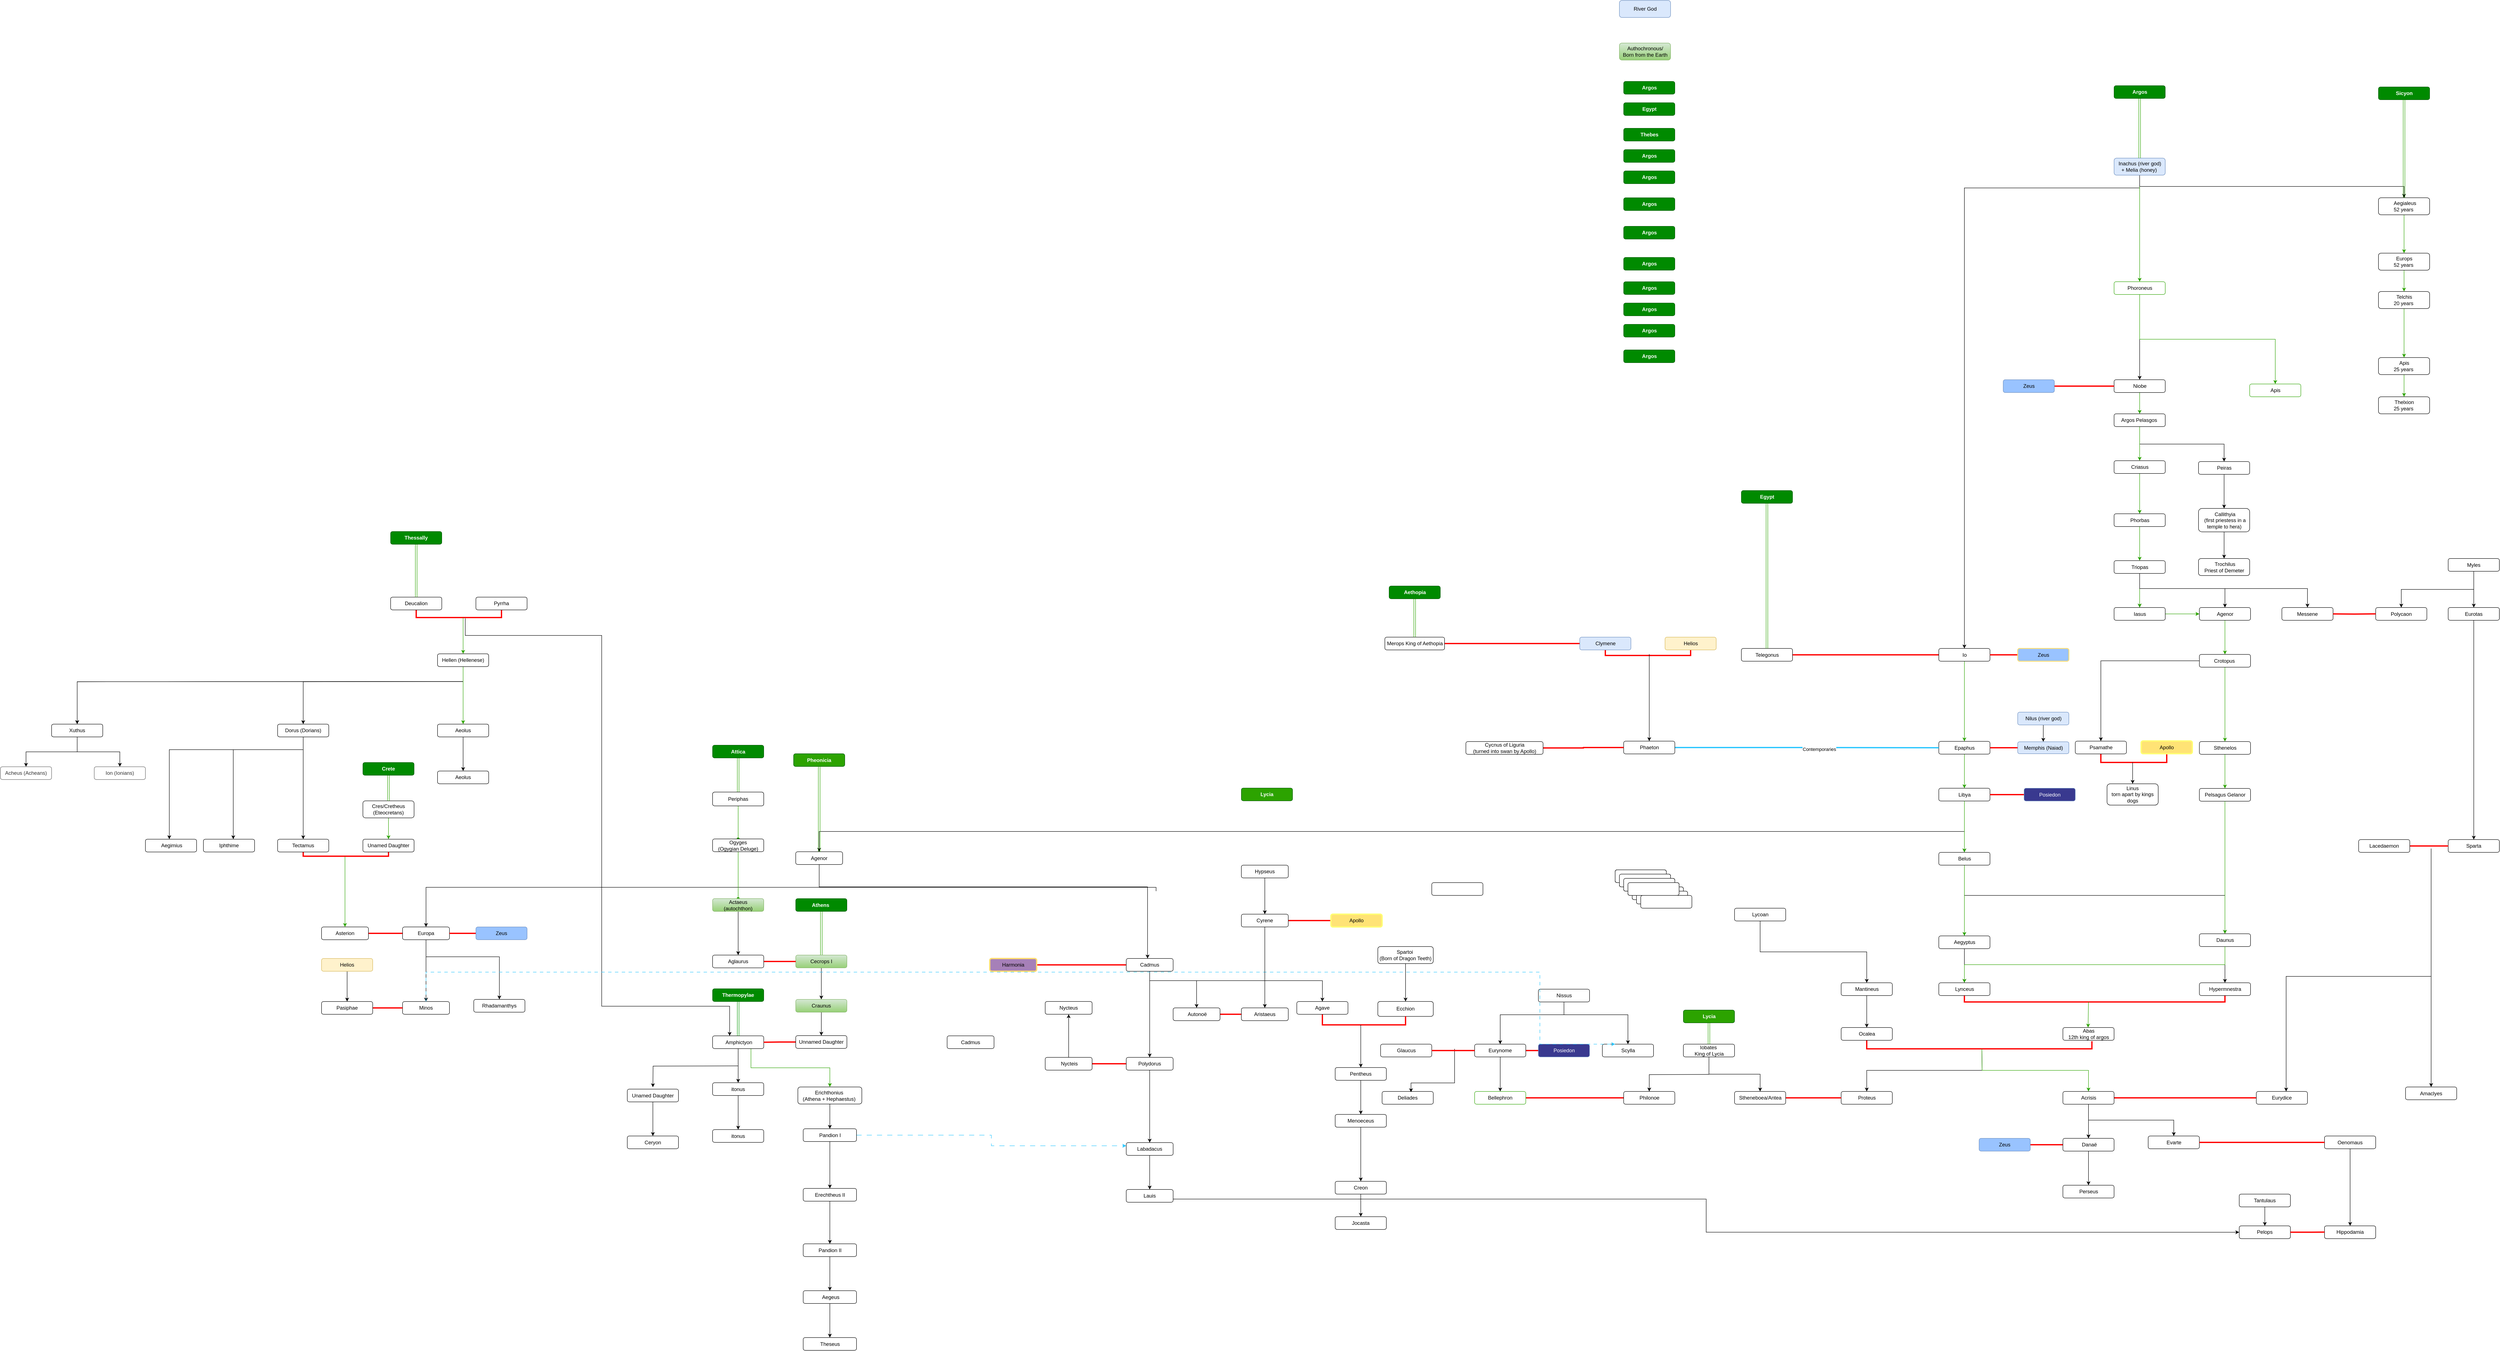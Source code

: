 <mxfile version="28.0.7">
  <diagram name="Page-1" id="z23f_oUua6yv9SQJUzis">
    <mxGraphModel dx="2593" dy="1713" grid="1" gridSize="10" guides="1" tooltips="1" connect="1" arrows="1" fold="1" page="1" pageScale="1" pageWidth="850" pageHeight="1100" math="0" shadow="0">
      <root>
        <mxCell id="0" />
        <mxCell id="1" parent="0" />
        <mxCell id="say-bbQGqW4SeEv0uidv-1" style="edgeStyle=orthogonalEdgeStyle;rounded=0;orthogonalLoop=1;jettySize=auto;html=1;entryX=0.5;entryY=0;entryDx=0;entryDy=0;exitX=0.5;exitY=1;exitDx=0;exitDy=0;" parent="1" source="say-bbQGqW4SeEv0uidv-4" target="say-bbQGqW4SeEv0uidv-31" edge="1">
          <mxGeometry relative="1" as="geometry">
            <Array as="points">
              <mxPoint x="5056.5" y="500" />
              <mxPoint x="4645.5" y="500" />
            </Array>
          </mxGeometry>
        </mxCell>
        <mxCell id="say-bbQGqW4SeEv0uidv-2" style="edgeStyle=orthogonalEdgeStyle;rounded=0;orthogonalLoop=1;jettySize=auto;html=1;strokeColor=#2CA300;exitX=0.5;exitY=1;exitDx=0;exitDy=0;entryX=0.5;entryY=0;entryDx=0;entryDy=0;" parent="1" source="say-bbQGqW4SeEv0uidv-4" target="say-bbQGqW4SeEv0uidv-8" edge="1">
          <mxGeometry relative="1" as="geometry">
            <mxPoint x="5038.5" y="723" as="sourcePoint" />
            <mxPoint x="5034.5" y="673" as="targetPoint" />
            <Array as="points">
              <mxPoint x="5056.5" y="540" />
              <mxPoint x="5056.5" y="540" />
            </Array>
          </mxGeometry>
        </mxCell>
        <mxCell id="say-bbQGqW4SeEv0uidv-3" style="edgeStyle=orthogonalEdgeStyle;rounded=0;orthogonalLoop=1;jettySize=auto;html=1;entryX=0.5;entryY=0;entryDx=0;entryDy=0;exitX=0.5;exitY=1;exitDx=0;exitDy=0;" parent="1" source="say-bbQGqW4SeEv0uidv-4" target="say-bbQGqW4SeEv0uidv-52" edge="1">
          <mxGeometry relative="1" as="geometry" />
        </mxCell>
        <mxCell id="say-bbQGqW4SeEv0uidv-4" value="Inachus (river god)&lt;br&gt;+ Melia (honey)&lt;span style=&quot;background-color: initial;&quot;&gt;&amp;nbsp;&lt;/span&gt;" style="rounded=1;whiteSpace=wrap;html=1;fillColor=#dae8fc;strokeColor=#6c8ebf;" parent="1" vertex="1">
          <mxGeometry x="4996.5" y="430" width="120" height="40" as="geometry" />
        </mxCell>
        <mxCell id="say-bbQGqW4SeEv0uidv-5" style="rounded=0;orthogonalLoop=1;jettySize=auto;html=1;exitX=0.5;exitY=1;exitDx=0;exitDy=0;entryX=0.5;entryY=0;entryDx=0;entryDy=0;endArrow=none;endFill=0;shape=link;strokeColor=#2CA300;" parent="1" source="say-bbQGqW4SeEv0uidv-6" target="say-bbQGqW4SeEv0uidv-4" edge="1">
          <mxGeometry relative="1" as="geometry" />
        </mxCell>
        <mxCell id="say-bbQGqW4SeEv0uidv-6" value="&lt;b&gt;Argos&lt;/b&gt;" style="rounded=1;whiteSpace=wrap;html=1;fillColor=#008a00;fontColor=#ffffff;strokeColor=#005700;" parent="1" vertex="1">
          <mxGeometry x="4996.5" y="260" width="120" height="30" as="geometry" />
        </mxCell>
        <mxCell id="say-bbQGqW4SeEv0uidv-7" style="edgeStyle=orthogonalEdgeStyle;rounded=0;orthogonalLoop=1;jettySize=auto;html=1;exitX=0.5;exitY=1;exitDx=0;exitDy=0;entryX=0.5;entryY=0;entryDx=0;entryDy=0;strokeColor=#000000;" parent="1" source="say-bbQGqW4SeEv0uidv-8" target="say-bbQGqW4SeEv0uidv-11" edge="1">
          <mxGeometry relative="1" as="geometry" />
        </mxCell>
        <mxCell id="say-bbQGqW4SeEv0uidv-8" value="Phoroneus" style="rounded=1;whiteSpace=wrap;html=1;strokeColor=#2CA300;" parent="1" vertex="1">
          <mxGeometry x="4996.5" y="720" width="120" height="30" as="geometry" />
        </mxCell>
        <mxCell id="say-bbQGqW4SeEv0uidv-9" value="Apis" style="rounded=1;whiteSpace=wrap;html=1;strokeColor=#2CA300;" parent="1" vertex="1">
          <mxGeometry x="5314.5" y="960" width="120" height="30" as="geometry" />
        </mxCell>
        <mxCell id="say-bbQGqW4SeEv0uidv-10" value="" style="edgeStyle=orthogonalEdgeStyle;rounded=0;orthogonalLoop=1;jettySize=auto;html=1;strokeColor=#2CA300;" parent="1" source="say-bbQGqW4SeEv0uidv-11" target="say-bbQGqW4SeEv0uidv-16" edge="1">
          <mxGeometry relative="1" as="geometry" />
        </mxCell>
        <mxCell id="say-bbQGqW4SeEv0uidv-11" value="Niobe" style="rounded=1;whiteSpace=wrap;html=1;" parent="1" vertex="1">
          <mxGeometry x="4996.5" y="950" width="120" height="30" as="geometry" />
        </mxCell>
        <mxCell id="say-bbQGqW4SeEv0uidv-12" value="" style="edgeStyle=orthogonalEdgeStyle;rounded=0;orthogonalLoop=1;jettySize=auto;html=1;fillColor=#f8cecc;strokeColor=#FF0000;strokeWidth=3;endArrow=none;endFill=0;" parent="1" source="say-bbQGqW4SeEv0uidv-13" target="say-bbQGqW4SeEv0uidv-11" edge="1">
          <mxGeometry relative="1" as="geometry" />
        </mxCell>
        <mxCell id="say-bbQGqW4SeEv0uidv-13" value="Zeus" style="rounded=1;whiteSpace=wrap;html=1;fillColor=#99c3ff;strokeColor=#6c8ebf;" parent="1" vertex="1">
          <mxGeometry x="4736.5" y="950" width="120" height="30" as="geometry" />
        </mxCell>
        <mxCell id="say-bbQGqW4SeEv0uidv-14" value="" style="edgeStyle=elbowEdgeStyle;rounded=0;orthogonalLoop=1;jettySize=auto;html=1;elbow=vertical;" parent="1" source="say-bbQGqW4SeEv0uidv-16" target="say-bbQGqW4SeEv0uidv-18" edge="1">
          <mxGeometry relative="1" as="geometry" />
        </mxCell>
        <mxCell id="say-bbQGqW4SeEv0uidv-15" value="" style="edgeStyle=orthogonalEdgeStyle;rounded=0;orthogonalLoop=1;jettySize=auto;html=1;strokeColor=#2CA300;" parent="1" source="say-bbQGqW4SeEv0uidv-16" target="say-bbQGqW4SeEv0uidv-20" edge="1">
          <mxGeometry relative="1" as="geometry" />
        </mxCell>
        <mxCell id="say-bbQGqW4SeEv0uidv-16" value="Argos Pelasgos&amp;nbsp;" style="rounded=1;whiteSpace=wrap;html=1;" parent="1" vertex="1">
          <mxGeometry x="4996.5" y="1030" width="120" height="30" as="geometry" />
        </mxCell>
        <mxCell id="say-bbQGqW4SeEv0uidv-17" value="" style="edgeStyle=orthogonalEdgeStyle;rounded=0;orthogonalLoop=1;jettySize=auto;html=1;" parent="1" source="say-bbQGqW4SeEv0uidv-18" target="say-bbQGqW4SeEv0uidv-24" edge="1">
          <mxGeometry relative="1" as="geometry" />
        </mxCell>
        <mxCell id="say-bbQGqW4SeEv0uidv-18" value="Peiras" style="rounded=1;whiteSpace=wrap;html=1;" parent="1" vertex="1">
          <mxGeometry x="5194.5" y="1142" width="120" height="30" as="geometry" />
        </mxCell>
        <mxCell id="say-bbQGqW4SeEv0uidv-19" value="" style="edgeStyle=orthogonalEdgeStyle;rounded=0;orthogonalLoop=1;jettySize=auto;html=1;strokeColor=#2CA300;" parent="1" source="say-bbQGqW4SeEv0uidv-20" target="say-bbQGqW4SeEv0uidv-22" edge="1">
          <mxGeometry relative="1" as="geometry" />
        </mxCell>
        <mxCell id="say-bbQGqW4SeEv0uidv-20" value="Criasus" style="rounded=1;whiteSpace=wrap;html=1;" parent="1" vertex="1">
          <mxGeometry x="4996.5" y="1140" width="120" height="30" as="geometry" />
        </mxCell>
        <mxCell id="say-bbQGqW4SeEv0uidv-21" value="" style="edgeStyle=orthogonalEdgeStyle;rounded=0;orthogonalLoop=1;jettySize=auto;html=1;fillColor=#d5e8d4;strokeColor=#2CA300;" parent="1" source="say-bbQGqW4SeEv0uidv-22" target="say-bbQGqW4SeEv0uidv-28" edge="1">
          <mxGeometry relative="1" as="geometry" />
        </mxCell>
        <mxCell id="say-bbQGqW4SeEv0uidv-22" value="Phorbas" style="rounded=1;whiteSpace=wrap;html=1;" parent="1" vertex="1">
          <mxGeometry x="4996.5" y="1264.5" width="120" height="30" as="geometry" />
        </mxCell>
        <mxCell id="say-bbQGqW4SeEv0uidv-23" value="" style="edgeStyle=orthogonalEdgeStyle;rounded=0;orthogonalLoop=1;jettySize=auto;html=1;" parent="1" source="say-bbQGqW4SeEv0uidv-24" target="say-bbQGqW4SeEv0uidv-65" edge="1">
          <mxGeometry relative="1" as="geometry" />
        </mxCell>
        <mxCell id="say-bbQGqW4SeEv0uidv-24" value="&amp;nbsp;Callithyia&lt;div&gt;&amp;nbsp;(first priestess in a temple to hera)&lt;/div&gt;" style="rounded=1;whiteSpace=wrap;html=1;" parent="1" vertex="1">
          <mxGeometry x="5194.5" y="1252" width="120" height="55" as="geometry" />
        </mxCell>
        <mxCell id="say-bbQGqW4SeEv0uidv-25" value="" style="edgeStyle=orthogonalEdgeStyle;rounded=0;orthogonalLoop=1;jettySize=auto;html=1;" parent="1" source="say-bbQGqW4SeEv0uidv-28" target="say-bbQGqW4SeEv0uidv-62" edge="1">
          <mxGeometry relative="1" as="geometry" />
        </mxCell>
        <mxCell id="say-bbQGqW4SeEv0uidv-26" value="" style="edgeStyle=orthogonalEdgeStyle;rounded=0;orthogonalLoop=1;jettySize=auto;html=1;fillColor=#d5e8d4;strokeColor=#2CA300;" parent="1" source="say-bbQGqW4SeEv0uidv-28" target="say-bbQGqW4SeEv0uidv-62" edge="1">
          <mxGeometry relative="1" as="geometry" />
        </mxCell>
        <mxCell id="say-bbQGqW4SeEv0uidv-27" style="edgeStyle=orthogonalEdgeStyle;rounded=0;orthogonalLoop=1;jettySize=auto;html=1;exitX=0.5;exitY=1;exitDx=0;exitDy=0;entryX=0.5;entryY=0;entryDx=0;entryDy=0;" parent="1" source="say-bbQGqW4SeEv0uidv-28" edge="1" target="say-bbQGqW4SeEv0uidv-64">
          <mxGeometry relative="1" as="geometry">
            <mxPoint x="5256.5" y="1480" as="targetPoint" />
            <Array as="points">
              <mxPoint x="5057" y="1440" />
              <mxPoint x="5257" y="1440" />
            </Array>
          </mxGeometry>
        </mxCell>
        <mxCell id="YbHS2uNk2XYpgnNeH3V9-60" style="edgeStyle=orthogonalEdgeStyle;shape=connector;rounded=0;orthogonalLoop=1;jettySize=auto;html=1;entryX=0.5;entryY=0;entryDx=0;entryDy=0;strokeColor=#000000;strokeWidth=1;align=center;verticalAlign=middle;fontFamily=Helvetica;fontSize=11;fontColor=default;labelBackgroundColor=default;endArrow=classic;endFill=1;" edge="1" parent="1" source="say-bbQGqW4SeEv0uidv-28" target="YbHS2uNk2XYpgnNeH3V9-54">
          <mxGeometry relative="1" as="geometry">
            <Array as="points">
              <mxPoint x="5057" y="1440" />
              <mxPoint x="5450" y="1440" />
            </Array>
          </mxGeometry>
        </mxCell>
        <mxCell id="say-bbQGqW4SeEv0uidv-28" value="Triopas" style="rounded=1;whiteSpace=wrap;html=1;" parent="1" vertex="1">
          <mxGeometry x="4996.5" y="1374.5" width="120" height="30" as="geometry" />
        </mxCell>
        <mxCell id="say-bbQGqW4SeEv0uidv-29" value="" style="edgeStyle=orthogonalEdgeStyle;rounded=0;orthogonalLoop=1;jettySize=auto;html=1;strokeWidth=3;endArrow=none;endFill=0;strokeColor=#FF0000;" parent="1" source="say-bbQGqW4SeEv0uidv-31" target="say-bbQGqW4SeEv0uidv-34" edge="1">
          <mxGeometry relative="1" as="geometry" />
        </mxCell>
        <mxCell id="say-bbQGqW4SeEv0uidv-30" value="" style="edgeStyle=orthogonalEdgeStyle;rounded=0;orthogonalLoop=1;jettySize=auto;html=1;fillColor=#d5e8d4;strokeColor=#2CA300;entryX=0.5;entryY=0;entryDx=0;entryDy=0;" parent="1" source="say-bbQGqW4SeEv0uidv-31" target="say-bbQGqW4SeEv0uidv-38" edge="1">
          <mxGeometry relative="1" as="geometry">
            <mxPoint x="4645.5" y="1690.5" as="targetPoint" />
          </mxGeometry>
        </mxCell>
        <mxCell id="say-bbQGqW4SeEv0uidv-31" value="Io" style="rounded=1;whiteSpace=wrap;html=1;" parent="1" vertex="1">
          <mxGeometry x="4585.5" y="1580.5" width="120" height="30" as="geometry" />
        </mxCell>
        <mxCell id="say-bbQGqW4SeEv0uidv-32" value="" style="edgeStyle=orthogonalEdgeStyle;rounded=0;orthogonalLoop=1;jettySize=auto;html=1;startArrow=none;startFill=0;strokeColor=#FF0000;endArrow=none;endFill=0;strokeWidth=3;" parent="1" source="say-bbQGqW4SeEv0uidv-33" target="say-bbQGqW4SeEv0uidv-31" edge="1">
          <mxGeometry relative="1" as="geometry" />
        </mxCell>
        <mxCell id="say-bbQGqW4SeEv0uidv-33" value="Zeus" style="rounded=1;whiteSpace=wrap;html=1;fillColor=#99c3ff;strokeColor=#FFDE70;fillStyle=auto;strokeWidth=2;" parent="1" vertex="1">
          <mxGeometry x="4770.5" y="1580.5" width="120" height="30" as="geometry" />
        </mxCell>
        <mxCell id="say-bbQGqW4SeEv0uidv-34" value="Telegonus" style="rounded=1;whiteSpace=wrap;html=1;" parent="1" vertex="1">
          <mxGeometry x="4122.5" y="1580.5" width="120" height="30" as="geometry" />
        </mxCell>
        <mxCell id="say-bbQGqW4SeEv0uidv-35" value="&lt;b&gt;Egypt&lt;/b&gt;" style="rounded=1;whiteSpace=wrap;html=1;fillColor=#008a00;fontColor=#ffffff;strokeColor=#005700;" parent="1" vertex="1">
          <mxGeometry x="4122.5" y="1210" width="120" height="30" as="geometry" />
        </mxCell>
        <mxCell id="say-bbQGqW4SeEv0uidv-36" style="rounded=0;orthogonalLoop=1;jettySize=auto;html=1;endArrow=none;endFill=0;shape=link;strokeColor=#2CA300;entryX=0.5;entryY=1;entryDx=0;entryDy=0;exitX=0.5;exitY=0;exitDx=0;exitDy=0;" parent="1" source="say-bbQGqW4SeEv0uidv-34" target="say-bbQGqW4SeEv0uidv-35" edge="1">
          <mxGeometry relative="1" as="geometry">
            <mxPoint x="4372.5" y="827" as="sourcePoint" />
            <mxPoint x="4382.5" y="552" as="targetPoint" />
          </mxGeometry>
        </mxCell>
        <mxCell id="say-bbQGqW4SeEv0uidv-37" value="" style="edgeStyle=orthogonalEdgeStyle;rounded=0;orthogonalLoop=1;jettySize=auto;html=1;strokeColor=#2CA300;" parent="1" source="say-bbQGqW4SeEv0uidv-38" target="say-bbQGqW4SeEv0uidv-45" edge="1">
          <mxGeometry relative="1" as="geometry" />
        </mxCell>
        <mxCell id="say-bbQGqW4SeEv0uidv-38" value="Epaphus" style="rounded=1;whiteSpace=wrap;html=1;" parent="1" vertex="1">
          <mxGeometry x="4585.5" y="1798.5" width="120" height="30" as="geometry" />
        </mxCell>
        <mxCell id="say-bbQGqW4SeEv0uidv-39" value="" style="edgeStyle=orthogonalEdgeStyle;rounded=0;orthogonalLoop=1;jettySize=auto;html=1;" parent="1" source="say-bbQGqW4SeEv0uidv-40" target="say-bbQGqW4SeEv0uidv-42" edge="1">
          <mxGeometry relative="1" as="geometry" />
        </mxCell>
        <mxCell id="say-bbQGqW4SeEv0uidv-40" value="Nilus (river god)" style="rounded=1;whiteSpace=wrap;html=1;fillColor=#dae8fc;strokeColor=#6c8ebf;" parent="1" vertex="1">
          <mxGeometry x="4770.5" y="1730" width="120" height="30" as="geometry" />
        </mxCell>
        <mxCell id="say-bbQGqW4SeEv0uidv-41" value="" style="edgeStyle=orthogonalEdgeStyle;rounded=0;orthogonalLoop=1;jettySize=auto;html=1;strokeWidth=3;endArrow=none;endFill=0;strokeColor=#FF0000;" parent="1" source="say-bbQGqW4SeEv0uidv-42" target="say-bbQGqW4SeEv0uidv-38" edge="1">
          <mxGeometry relative="1" as="geometry" />
        </mxCell>
        <mxCell id="say-bbQGqW4SeEv0uidv-42" value="Memphis (Naiad)" style="rounded=1;whiteSpace=wrap;html=1;fillColor=#dae8fc;strokeColor=#6c8ebf;" parent="1" vertex="1">
          <mxGeometry x="4770.5" y="1799.5" width="120" height="28" as="geometry" />
        </mxCell>
        <mxCell id="say-bbQGqW4SeEv0uidv-43" value="" style="edgeStyle=orthogonalEdgeStyle;rounded=0;orthogonalLoop=1;jettySize=auto;html=1;" parent="1" source="say-bbQGqW4SeEv0uidv-45" target="say-bbQGqW4SeEv0uidv-92" edge="1">
          <mxGeometry relative="1" as="geometry" />
        </mxCell>
        <mxCell id="say-bbQGqW4SeEv0uidv-44" style="edgeStyle=elbowEdgeStyle;rounded=0;orthogonalLoop=1;jettySize=auto;html=1;entryX=0.5;entryY=0;entryDx=0;entryDy=0;elbow=vertical;" parent="1" source="say-bbQGqW4SeEv0uidv-45" target="say-bbQGqW4SeEv0uidv-95" edge="1">
          <mxGeometry relative="1" as="geometry">
            <Array as="points">
              <mxPoint x="4170" y="2010" />
            </Array>
          </mxGeometry>
        </mxCell>
        <mxCell id="say-bbQGqW4SeEv0uidv-45" value="Libya" style="rounded=1;whiteSpace=wrap;html=1;" parent="1" vertex="1">
          <mxGeometry x="4585.5" y="1908.5" width="120" height="30" as="geometry" />
        </mxCell>
        <mxCell id="say-bbQGqW4SeEv0uidv-46" value="" style="edgeStyle=orthogonalEdgeStyle;rounded=0;orthogonalLoop=1;jettySize=auto;html=1;strokeWidth=3;strokeColor=#FF0000;endArrow=none;endFill=0;exitX=0;exitY=0.5;exitDx=0;exitDy=0;" parent="1" source="say-bbQGqW4SeEv0uidv-47" target="say-bbQGqW4SeEv0uidv-45" edge="1">
          <mxGeometry relative="1" as="geometry">
            <mxPoint x="4490.5" y="1923.5" as="sourcePoint" />
          </mxGeometry>
        </mxCell>
        <mxCell id="say-bbQGqW4SeEv0uidv-47" value="&lt;font color=&quot;#ffffff&quot;&gt;Posiedon&lt;/font&gt;" style="rounded=1;whiteSpace=wrap;html=1;fillColor=#39398F;strokeColor=#6c8ebf;" parent="1" vertex="1">
          <mxGeometry x="4785.5" y="1908.5" width="120" height="30" as="geometry" />
        </mxCell>
        <mxCell id="say-bbQGqW4SeEv0uidv-48" value="River God" style="rounded=1;whiteSpace=wrap;html=1;fillColor=#dae8fc;strokeColor=#6c8ebf;" parent="1" vertex="1">
          <mxGeometry x="3836.5" y="60" width="120" height="40" as="geometry" />
        </mxCell>
        <mxCell id="say-bbQGqW4SeEv0uidv-49" value="Authochronous/&lt;div&gt;Born from the Earth&lt;/div&gt;" style="rounded=1;whiteSpace=wrap;html=1;fillColor=#d5e8d4;gradientColor=#97d077;strokeColor=#82b366;" parent="1" vertex="1">
          <mxGeometry x="3836.5" y="160" width="120" height="40" as="geometry" />
        </mxCell>
        <mxCell id="say-bbQGqW4SeEv0uidv-50" value="&lt;b&gt;Sicyon&lt;/b&gt;" style="rounded=1;whiteSpace=wrap;html=1;fillColor=#008a00;fontColor=#ffffff;strokeColor=#005700;" parent="1" vertex="1">
          <mxGeometry x="5616.5" y="263" width="120" height="30" as="geometry" />
        </mxCell>
        <mxCell id="say-bbQGqW4SeEv0uidv-51" value="" style="edgeStyle=orthogonalEdgeStyle;rounded=0;orthogonalLoop=1;jettySize=auto;html=1;strokeColor=#2CA300;" parent="1" source="say-bbQGqW4SeEv0uidv-52" target="say-bbQGqW4SeEv0uidv-55" edge="1">
          <mxGeometry relative="1" as="geometry" />
        </mxCell>
        <UserObject label="&amp;nbsp;Aegialeus&lt;div&gt;52 years&amp;nbsp;&lt;/div&gt;" tooltip="Also could have be autochton" id="say-bbQGqW4SeEv0uidv-52">
          <mxCell style="rounded=1;whiteSpace=wrap;html=1;" parent="1" vertex="1">
            <mxGeometry x="5616.5" y="523" width="120" height="40" as="geometry" />
          </mxCell>
        </UserObject>
        <mxCell id="say-bbQGqW4SeEv0uidv-53" style="rounded=0;orthogonalLoop=1;jettySize=auto;html=1;exitX=0.5;exitY=0;exitDx=0;exitDy=0;entryX=0.5;entryY=1;entryDx=0;entryDy=0;endArrow=none;endFill=0;shape=link;strokeColor=#2CA300;" parent="1" source="say-bbQGqW4SeEv0uidv-52" edge="1">
          <mxGeometry relative="1" as="geometry">
            <mxPoint x="5581.5" y="516" as="sourcePoint" />
            <mxPoint x="5676.5" y="293" as="targetPoint" />
          </mxGeometry>
        </mxCell>
        <mxCell id="say-bbQGqW4SeEv0uidv-54" value="" style="edgeStyle=orthogonalEdgeStyle;rounded=0;orthogonalLoop=1;jettySize=auto;html=1;strokeColor=#2CA300;" parent="1" source="say-bbQGqW4SeEv0uidv-55" target="say-bbQGqW4SeEv0uidv-57" edge="1">
          <mxGeometry relative="1" as="geometry" />
        </mxCell>
        <mxCell id="say-bbQGqW4SeEv0uidv-55" value="&lt;div&gt;Europs&lt;/div&gt;&lt;div&gt;52 years&amp;nbsp;&lt;/div&gt;" style="rounded=1;whiteSpace=wrap;html=1;" parent="1" vertex="1">
          <mxGeometry x="5616.5" y="653" width="120" height="40" as="geometry" />
        </mxCell>
        <mxCell id="say-bbQGqW4SeEv0uidv-56" value="" style="edgeStyle=orthogonalEdgeStyle;rounded=0;orthogonalLoop=1;jettySize=auto;html=1;strokeColor=#2CA300;" parent="1" source="say-bbQGqW4SeEv0uidv-57" target="say-bbQGqW4SeEv0uidv-59" edge="1">
          <mxGeometry relative="1" as="geometry" />
        </mxCell>
        <mxCell id="say-bbQGqW4SeEv0uidv-57" value="&lt;div&gt;Telchis&lt;/div&gt;&lt;div&gt;20 years&amp;nbsp;&lt;/div&gt;" style="rounded=1;whiteSpace=wrap;html=1;" parent="1" vertex="1">
          <mxGeometry x="5616.5" y="743" width="120" height="40" as="geometry" />
        </mxCell>
        <mxCell id="say-bbQGqW4SeEv0uidv-58" value="" style="edgeStyle=orthogonalEdgeStyle;rounded=0;orthogonalLoop=1;jettySize=auto;html=1;strokeColor=#2CA300;" parent="1" source="say-bbQGqW4SeEv0uidv-59" target="say-bbQGqW4SeEv0uidv-60" edge="1">
          <mxGeometry relative="1" as="geometry" />
        </mxCell>
        <mxCell id="say-bbQGqW4SeEv0uidv-59" value="&lt;div&gt;&lt;span style=&quot;background-color: initial;&quot;&gt;Apis&lt;/span&gt;&lt;/div&gt;&lt;div&gt;&lt;span style=&quot;background-color: initial;&quot;&gt;25 years&amp;nbsp;&lt;/span&gt;&lt;br&gt;&lt;/div&gt;" style="rounded=1;whiteSpace=wrap;html=1;" parent="1" vertex="1">
          <mxGeometry x="5616.5" y="898" width="120" height="40" as="geometry" />
        </mxCell>
        <mxCell id="say-bbQGqW4SeEv0uidv-60" value="&lt;div&gt;&lt;span style=&quot;background-color: initial;&quot;&gt;Thelxion&lt;/span&gt;&lt;/div&gt;&lt;div&gt;&lt;span style=&quot;background-color: initial;&quot;&gt;25 years&amp;nbsp;&lt;/span&gt;&lt;br&gt;&lt;/div&gt;" style="rounded=1;whiteSpace=wrap;html=1;" parent="1" vertex="1">
          <mxGeometry x="5616.5" y="990" width="120" height="40" as="geometry" />
        </mxCell>
        <mxCell id="say-bbQGqW4SeEv0uidv-61" value="" style="edgeStyle=orthogonalEdgeStyle;rounded=0;orthogonalLoop=1;jettySize=auto;html=1;strokeColor=#2CA300;" parent="1" source="say-bbQGqW4SeEv0uidv-62" target="say-bbQGqW4SeEv0uidv-64" edge="1">
          <mxGeometry relative="1" as="geometry" />
        </mxCell>
        <mxCell id="say-bbQGqW4SeEv0uidv-62" value="Iasus" style="rounded=1;whiteSpace=wrap;html=1;" parent="1" vertex="1">
          <mxGeometry x="4996.5" y="1484.5" width="120" height="30" as="geometry" />
        </mxCell>
        <mxCell id="say-bbQGqW4SeEv0uidv-63" value="" style="edgeStyle=orthogonalEdgeStyle;rounded=0;orthogonalLoop=1;jettySize=auto;html=1;strokeColor=#2CA300;" parent="1" source="say-bbQGqW4SeEv0uidv-64" target="say-bbQGqW4SeEv0uidv-68" edge="1">
          <mxGeometry relative="1" as="geometry" />
        </mxCell>
        <mxCell id="say-bbQGqW4SeEv0uidv-64" value="Agenor" style="rounded=1;whiteSpace=wrap;html=1;" parent="1" vertex="1">
          <mxGeometry x="5196.5" y="1484.5" width="120" height="30" as="geometry" />
        </mxCell>
        <mxCell id="say-bbQGqW4SeEv0uidv-65" value="&amp;nbsp;Trochilus&lt;br&gt;Priest of Demeter" style="rounded=1;whiteSpace=wrap;html=1;" parent="1" vertex="1">
          <mxGeometry x="5194.5" y="1369.5" width="120" height="40" as="geometry" />
        </mxCell>
        <mxCell id="say-bbQGqW4SeEv0uidv-66" value="" style="edgeStyle=orthogonalEdgeStyle;rounded=0;orthogonalLoop=1;jettySize=auto;html=1;" parent="1" source="say-bbQGqW4SeEv0uidv-68" target="say-bbQGqW4SeEv0uidv-71" edge="1">
          <mxGeometry relative="1" as="geometry" />
        </mxCell>
        <mxCell id="say-bbQGqW4SeEv0uidv-67" value="" style="edgeStyle=orthogonalEdgeStyle;rounded=0;orthogonalLoop=1;jettySize=auto;html=1;strokeColor=#2CA300;" parent="1" source="say-bbQGqW4SeEv0uidv-68" target="say-bbQGqW4SeEv0uidv-75" edge="1">
          <mxGeometry relative="1" as="geometry" />
        </mxCell>
        <mxCell id="say-bbQGqW4SeEv0uidv-68" value="Crotopus&amp;nbsp;" style="rounded=1;whiteSpace=wrap;html=1;" parent="1" vertex="1">
          <mxGeometry x="5196.5" y="1594.5" width="120" height="30" as="geometry" />
        </mxCell>
        <mxCell id="say-bbQGqW4SeEv0uidv-69" value="" style="edgeStyle=orthogonalEdgeStyle;rounded=0;orthogonalLoop=1;jettySize=auto;html=1;endArrow=none;endFill=0;strokeWidth=3;strokeColor=#FF0000;" parent="1" source="say-bbQGqW4SeEv0uidv-71" target="say-bbQGqW4SeEv0uidv-72" edge="1">
          <mxGeometry relative="1" as="geometry">
            <Array as="points">
              <mxPoint x="4966" y="1848" />
              <mxPoint x="5120" y="1848" />
            </Array>
          </mxGeometry>
        </mxCell>
        <mxCell id="say-bbQGqW4SeEv0uidv-70" value="" style="edgeStyle=orthogonalEdgeStyle;rounded=0;orthogonalLoop=1;jettySize=auto;html=1;" parent="1" target="say-bbQGqW4SeEv0uidv-73" edge="1">
          <mxGeometry relative="1" as="geometry">
            <mxPoint x="5040" y="1850" as="sourcePoint" />
            <Array as="points">
              <mxPoint x="5040" y="1848" />
            </Array>
          </mxGeometry>
        </mxCell>
        <mxCell id="say-bbQGqW4SeEv0uidv-71" value="Psamathe" style="rounded=1;whiteSpace=wrap;html=1;" parent="1" vertex="1">
          <mxGeometry x="4905.5" y="1798" width="120" height="30" as="geometry" />
        </mxCell>
        <mxCell id="say-bbQGqW4SeEv0uidv-72" value="Apollo" style="rounded=1;whiteSpace=wrap;html=1;fillColor=#FFE375;strokeColor=#FFFF73;strokeWidth=3;" parent="1" vertex="1">
          <mxGeometry x="5060" y="1797.5" width="120" height="30" as="geometry" />
        </mxCell>
        <mxCell id="say-bbQGqW4SeEv0uidv-73" value="Linus&lt;br&gt;torn apart by kings dogs" style="rounded=1;whiteSpace=wrap;html=1;" parent="1" vertex="1">
          <mxGeometry x="4980" y="1898.07" width="120" height="50" as="geometry" />
        </mxCell>
        <mxCell id="say-bbQGqW4SeEv0uidv-74" value="" style="edgeStyle=orthogonalEdgeStyle;rounded=0;orthogonalLoop=1;jettySize=auto;html=1;strokeColor=#2CA300;" parent="1" source="say-bbQGqW4SeEv0uidv-75" target="say-bbQGqW4SeEv0uidv-76" edge="1">
          <mxGeometry relative="1" as="geometry" />
        </mxCell>
        <mxCell id="say-bbQGqW4SeEv0uidv-75" value="Sthenelos" style="rounded=1;whiteSpace=wrap;html=1;" parent="1" vertex="1">
          <mxGeometry x="5196.5" y="1799" width="120" height="30" as="geometry" />
        </mxCell>
        <mxCell id="say-bbQGqW4SeEv0uidv-76" value="Pelsagus Gelanor" style="rounded=1;whiteSpace=wrap;html=1;" parent="1" vertex="1">
          <mxGeometry x="5196.5" y="1909" width="120" height="30" as="geometry" />
        </mxCell>
        <mxCell id="say-bbQGqW4SeEv0uidv-77" value="" style="edgeStyle=orthogonalEdgeStyle;rounded=0;orthogonalLoop=1;jettySize=auto;html=1;fillColor=#f8cecc;strokeColor=#FF0000;endArrow=none;endFill=0;strokeWidth=3;" parent="1" source="say-bbQGqW4SeEv0uidv-78" target="say-bbQGqW4SeEv0uidv-80" edge="1">
          <mxGeometry relative="1" as="geometry">
            <Array as="points">
              <mxPoint x="4003.5" y="1597" />
              <mxPoint x="3803.5" y="1597" />
            </Array>
          </mxGeometry>
        </mxCell>
        <mxCell id="say-bbQGqW4SeEv0uidv-78" value="Helios" style="rounded=1;whiteSpace=wrap;html=1;fillColor=#fff2cc;strokeColor=#d6b656;" parent="1" vertex="1">
          <mxGeometry x="3943.5" y="1554" width="120" height="30" as="geometry" />
        </mxCell>
        <mxCell id="say-bbQGqW4SeEv0uidv-79" value="" style="edgeStyle=orthogonalEdgeStyle;rounded=0;orthogonalLoop=1;jettySize=auto;html=1;endArrow=none;endFill=0;strokeColor=#FF0000;strokeWidth=3;" parent="1" source="say-bbQGqW4SeEv0uidv-80" target="say-bbQGqW4SeEv0uidv-87" edge="1">
          <mxGeometry relative="1" as="geometry" />
        </mxCell>
        <mxCell id="say-bbQGqW4SeEv0uidv-80" value="Clymene" style="rounded=1;whiteSpace=wrap;html=1;fillColor=#dae8fc;strokeColor=#6c8ebf;" parent="1" vertex="1">
          <mxGeometry x="3743.5" y="1554" width="120" height="30" as="geometry" />
        </mxCell>
        <mxCell id="say-bbQGqW4SeEv0uidv-81" style="edgeStyle=orthogonalEdgeStyle;rounded=0;orthogonalLoop=1;jettySize=auto;html=1;startArrow=classic;startFill=1;endArrow=none;endFill=0;" parent="1" source="say-bbQGqW4SeEv0uidv-84" edge="1">
          <mxGeometry relative="1" as="geometry">
            <mxPoint x="3906.5" y="1594" as="targetPoint" />
          </mxGeometry>
        </mxCell>
        <mxCell id="say-bbQGqW4SeEv0uidv-82" style="edgeStyle=orthogonalEdgeStyle;rounded=0;orthogonalLoop=1;jettySize=auto;html=1;entryX=0;entryY=0.5;entryDx=0;entryDy=0;strokeColor=#29C6FF;strokeWidth=3;endArrow=none;endFill=0;" parent="1" source="say-bbQGqW4SeEv0uidv-84" target="say-bbQGqW4SeEv0uidv-38" edge="1">
          <mxGeometry relative="1" as="geometry" />
        </mxCell>
        <mxCell id="say-bbQGqW4SeEv0uidv-83" value="Contemporaries" style="edgeLabel;html=1;align=center;verticalAlign=middle;resizable=0;points=[];" parent="say-bbQGqW4SeEv0uidv-82" vertex="1" connectable="0">
          <mxGeometry x="0.094" y="-3" relative="1" as="geometry">
            <mxPoint as="offset" />
          </mxGeometry>
        </mxCell>
        <mxCell id="say-bbQGqW4SeEv0uidv-84" value="Phaeton" style="rounded=1;whiteSpace=wrap;html=1;" parent="1" vertex="1">
          <mxGeometry x="3846.5" y="1798" width="120" height="30" as="geometry" />
        </mxCell>
        <mxCell id="say-bbQGqW4SeEv0uidv-85" value="" style="edgeStyle=orthogonalEdgeStyle;rounded=0;orthogonalLoop=1;jettySize=auto;html=1;strokeColor=#FF0000;endArrow=none;endFill=0;strokeWidth=3;" parent="1" source="say-bbQGqW4SeEv0uidv-86" target="say-bbQGqW4SeEv0uidv-84" edge="1">
          <mxGeometry relative="1" as="geometry" />
        </mxCell>
        <mxCell id="say-bbQGqW4SeEv0uidv-86" value="Cycnus of Liguria&lt;div&gt;(turned into swan by Apollo)&lt;/div&gt;" style="rounded=1;whiteSpace=wrap;html=1;" parent="1" vertex="1">
          <mxGeometry x="3476.5" y="1799" width="181" height="30" as="geometry" />
        </mxCell>
        <mxCell id="say-bbQGqW4SeEv0uidv-87" value="Merops King of Aethopia" style="rounded=1;whiteSpace=wrap;html=1;" parent="1" vertex="1">
          <mxGeometry x="3286.5" y="1554" width="140" height="30" as="geometry" />
        </mxCell>
        <mxCell id="say-bbQGqW4SeEv0uidv-88" value="" style="edgeStyle=orthogonalEdgeStyle;rounded=0;orthogonalLoop=1;jettySize=auto;html=1;shape=link;strokeColor=#2CA300;" parent="1" source="say-bbQGqW4SeEv0uidv-89" target="say-bbQGqW4SeEv0uidv-87" edge="1">
          <mxGeometry relative="1" as="geometry" />
        </mxCell>
        <mxCell id="say-bbQGqW4SeEv0uidv-89" value="&lt;b&gt;Aethopia&lt;/b&gt;" style="rounded=1;whiteSpace=wrap;html=1;fillColor=#008a00;fontColor=#ffffff;strokeColor=#005700;" parent="1" vertex="1">
          <mxGeometry x="3296.5" y="1434" width="120" height="30" as="geometry" />
        </mxCell>
        <mxCell id="say-bbQGqW4SeEv0uidv-90" style="edgeStyle=orthogonalEdgeStyle;rounded=0;orthogonalLoop=1;jettySize=auto;html=1;" parent="1" source="say-bbQGqW4SeEv0uidv-92" edge="1">
          <mxGeometry relative="1" as="geometry">
            <mxPoint x="5256.5" y="2250" as="targetPoint" />
            <Array as="points">
              <mxPoint x="4645.5" y="2160" />
              <mxPoint x="5256.5" y="2160" />
            </Array>
          </mxGeometry>
        </mxCell>
        <mxCell id="say-bbQGqW4SeEv0uidv-91" style="edgeStyle=orthogonalEdgeStyle;rounded=0;orthogonalLoop=1;jettySize=auto;html=1;exitX=0.5;exitY=1;exitDx=0;exitDy=0;entryX=0.5;entryY=0;entryDx=0;entryDy=0;strokeColor=#2CA300;" parent="1" source="say-bbQGqW4SeEv0uidv-92" target="say-bbQGqW4SeEv0uidv-101" edge="1">
          <mxGeometry relative="1" as="geometry">
            <mxPoint x="4754.5" y="2250" as="targetPoint" />
          </mxGeometry>
        </mxCell>
        <mxCell id="say-bbQGqW4SeEv0uidv-92" value="Belus" style="rounded=1;whiteSpace=wrap;html=1;" parent="1" vertex="1">
          <mxGeometry x="4585.5" y="2059" width="120" height="30" as="geometry" />
        </mxCell>
        <mxCell id="say-bbQGqW4SeEv0uidv-93" value="" style="edgeStyle=orthogonalEdgeStyle;rounded=0;orthogonalLoop=1;jettySize=auto;html=1;exitX=0.5;exitY=1;exitDx=0;exitDy=0;" parent="1" source="say-bbQGqW4SeEv0uidv-95" target="say-bbQGqW4SeEv0uidv-117" edge="1">
          <mxGeometry relative="1" as="geometry">
            <Array as="points">
              <mxPoint x="1960" y="2140" />
              <mxPoint x="2730" y="2140" />
            </Array>
          </mxGeometry>
        </mxCell>
        <mxCell id="say-bbQGqW4SeEv0uidv-94" style="edgeStyle=orthogonalEdgeStyle;rounded=0;orthogonalLoop=1;jettySize=auto;html=1;entryX=0.5;entryY=0;entryDx=0;entryDy=0;" parent="1" target="say-bbQGqW4SeEv0uidv-198" edge="1">
          <mxGeometry relative="1" as="geometry">
            <mxPoint x="2358" y="2200" as="targetPoint" />
            <mxPoint x="2750" y="2150" as="sourcePoint" />
            <Array as="points">
              <mxPoint x="1038" y="2141" />
            </Array>
          </mxGeometry>
        </mxCell>
        <mxCell id="say-bbQGqW4SeEv0uidv-95" value="Agenor" style="rounded=1;whiteSpace=wrap;html=1;" parent="1" vertex="1">
          <mxGeometry x="1905" y="2057.5" width="110" height="30" as="geometry" />
        </mxCell>
        <mxCell id="say-bbQGqW4SeEv0uidv-96" value="&lt;b&gt;Pheonicia&lt;/b&gt;" style="rounded=1;whiteSpace=wrap;html=1;fillColor=#2CA300;fontColor=#ffffff;strokeColor=#005700;" parent="1" vertex="1">
          <mxGeometry x="1900" y="1827.5" width="120" height="30" as="geometry" />
        </mxCell>
        <mxCell id="say-bbQGqW4SeEv0uidv-97" style="edgeStyle=orthogonalEdgeStyle;rounded=0;orthogonalLoop=1;jettySize=auto;html=1;shape=link;strokeColor=#2CA300;" parent="1" source="say-bbQGqW4SeEv0uidv-96" target="say-bbQGqW4SeEv0uidv-95" edge="1">
          <mxGeometry relative="1" as="geometry" />
        </mxCell>
        <mxCell id="say-bbQGqW4SeEv0uidv-98" value="" style="edgeStyle=orthogonalEdgeStyle;rounded=0;orthogonalLoop=1;jettySize=auto;html=1;" parent="1" source="say-bbQGqW4SeEv0uidv-99" target="say-bbQGqW4SeEv0uidv-104" edge="1">
          <mxGeometry relative="1" as="geometry" />
        </mxCell>
        <mxCell id="say-bbQGqW4SeEv0uidv-99" value="Daunus" style="rounded=1;whiteSpace=wrap;html=1;" parent="1" vertex="1">
          <mxGeometry x="5196.5" y="2250" width="120" height="30" as="geometry" />
        </mxCell>
        <mxCell id="say-bbQGqW4SeEv0uidv-100" value="" style="edgeStyle=orthogonalEdgeStyle;rounded=0;orthogonalLoop=1;jettySize=auto;html=1;" parent="1" source="say-bbQGqW4SeEv0uidv-101" target="say-bbQGqW4SeEv0uidv-103" edge="1">
          <mxGeometry relative="1" as="geometry" />
        </mxCell>
        <mxCell id="say-bbQGqW4SeEv0uidv-101" value="Aegyptus" style="rounded=1;whiteSpace=wrap;html=1;" parent="1" vertex="1">
          <mxGeometry x="4585.5" y="2255" width="120" height="30" as="geometry" />
        </mxCell>
        <mxCell id="say-bbQGqW4SeEv0uidv-102" style="edgeStyle=orthogonalEdgeStyle;rounded=0;orthogonalLoop=1;jettySize=auto;html=1;exitX=0.5;exitY=1;exitDx=0;exitDy=0;strokeWidth=3;strokeColor=#FF0000;endArrow=none;endFill=0;" parent="1" source="say-bbQGqW4SeEv0uidv-103" target="say-bbQGqW4SeEv0uidv-104" edge="1">
          <mxGeometry relative="1" as="geometry">
            <Array as="points">
              <mxPoint x="4645.5" y="2410" />
              <mxPoint x="5256.5" y="2410" />
            </Array>
          </mxGeometry>
        </mxCell>
        <mxCell id="say-bbQGqW4SeEv0uidv-103" value="Lynceus" style="rounded=1;whiteSpace=wrap;html=1;" parent="1" vertex="1">
          <mxGeometry x="4585.5" y="2365" width="120" height="30" as="geometry" />
        </mxCell>
        <mxCell id="say-bbQGqW4SeEv0uidv-104" value="Hypermnestra" style="rounded=1;whiteSpace=wrap;html=1;" parent="1" vertex="1">
          <mxGeometry x="5196.5" y="2365" width="120" height="30" as="geometry" />
        </mxCell>
        <mxCell id="say-bbQGqW4SeEv0uidv-105" style="edgeStyle=orthogonalEdgeStyle;rounded=0;orthogonalLoop=1;jettySize=auto;html=1;exitX=0.5;exitY=1;exitDx=0;exitDy=0;entryX=0.5;entryY=0;entryDx=0;entryDy=0;strokeColor=#2CA300;" parent="1" source="say-bbQGqW4SeEv0uidv-99" target="say-bbQGqW4SeEv0uidv-103" edge="1">
          <mxGeometry relative="1" as="geometry" />
        </mxCell>
        <mxCell id="say-bbQGqW4SeEv0uidv-106" style="edgeStyle=orthogonalEdgeStyle;rounded=0;orthogonalLoop=1;jettySize=auto;html=1;exitX=0.5;exitY=1;exitDx=0;exitDy=0;entryX=0.5;entryY=0;entryDx=0;entryDy=0;strokeColor=#2CA300;" parent="1" source="say-bbQGqW4SeEv0uidv-76" target="say-bbQGqW4SeEv0uidv-99" edge="1">
          <mxGeometry relative="1" as="geometry" />
        </mxCell>
        <mxCell id="say-bbQGqW4SeEv0uidv-107" value="" style="endArrow=classic;html=1;rounded=0;entryX=0.5;entryY=0;entryDx=0;entryDy=0;strokeColor=#2CA300;" parent="1" edge="1">
          <mxGeometry width="50" height="50" relative="1" as="geometry">
            <mxPoint x="4936.5" y="2410" as="sourcePoint" />
            <mxPoint x="4935.5" y="2470.0" as="targetPoint" />
          </mxGeometry>
        </mxCell>
        <mxCell id="say-bbQGqW4SeEv0uidv-108" value="" style="edgeStyle=orthogonalEdgeStyle;rounded=0;orthogonalLoop=1;jettySize=auto;html=1;" parent="1" source="say-bbQGqW4SeEv0uidv-110" target="say-bbQGqW4SeEv0uidv-114" edge="1">
          <mxGeometry relative="1" as="geometry" />
        </mxCell>
        <mxCell id="say-bbQGqW4SeEv0uidv-109" value="" style="edgeStyle=orthogonalEdgeStyle;rounded=0;orthogonalLoop=1;jettySize=auto;html=1;endArrow=none;endFill=0;startArrow=classic;startFill=1;exitX=0.5;exitY=0;exitDx=0;exitDy=0;" parent="1" source="say-bbQGqW4SeEv0uidv-110" target="say-bbQGqW4SeEv0uidv-119" edge="1">
          <mxGeometry relative="1" as="geometry" />
        </mxCell>
        <mxCell id="say-bbQGqW4SeEv0uidv-110" value="&lt;span style=&quot;white-space: normal;&quot;&gt;Mantineus&lt;/span&gt;" style="rounded=1;whiteSpace=wrap;html=1;" parent="1" vertex="1">
          <mxGeometry x="4356.5" y="2365" width="120" height="30" as="geometry" />
        </mxCell>
        <mxCell id="say-bbQGqW4SeEv0uidv-111" value="Abas&lt;div&gt;12th king of argos&lt;/div&gt;" style="rounded=1;whiteSpace=wrap;html=1;" parent="1" vertex="1">
          <mxGeometry x="4876.5" y="2470" width="120" height="30" as="geometry" />
        </mxCell>
        <mxCell id="say-bbQGqW4SeEv0uidv-112" value="" style="edgeStyle=orthogonalEdgeStyle;rounded=0;orthogonalLoop=1;jettySize=auto;html=1;strokeColor=#2CA300;" parent="1" source="say-bbQGqW4SeEv0uidv-45" target="say-bbQGqW4SeEv0uidv-92" edge="1">
          <mxGeometry relative="1" as="geometry" />
        </mxCell>
        <mxCell id="say-bbQGqW4SeEv0uidv-113" style="edgeStyle=orthogonalEdgeStyle;rounded=0;orthogonalLoop=1;jettySize=auto;html=1;entryX=0.567;entryY=1.07;entryDx=0;entryDy=0;fillColor=#f8cecc;strokeColor=#FF0000;strokeWidth=3;endArrow=none;endFill=0;exitX=0.5;exitY=1;exitDx=0;exitDy=0;entryPerimeter=0;" parent="1" source="say-bbQGqW4SeEv0uidv-114" target="say-bbQGqW4SeEv0uidv-111" edge="1">
          <mxGeometry relative="1" as="geometry">
            <mxPoint x="4476.5" y="2560" as="sourcePoint" />
            <mxPoint x="4876.5" y="2560" as="targetPoint" />
            <Array as="points">
              <mxPoint x="4416.5" y="2520" />
              <mxPoint x="4944.5" y="2520" />
            </Array>
          </mxGeometry>
        </mxCell>
        <mxCell id="say-bbQGqW4SeEv0uidv-114" value="Ocalea" style="rounded=1;whiteSpace=wrap;html=1;" parent="1" vertex="1">
          <mxGeometry x="4356.5" y="2470" width="120" height="30" as="geometry" />
        </mxCell>
        <mxCell id="say-bbQGqW4SeEv0uidv-115" value="" style="edgeStyle=orthogonalEdgeStyle;rounded=0;orthogonalLoop=1;jettySize=auto;html=1;strokeColor=#FF0000;endArrow=none;endFill=0;strokeWidth=3;" parent="1" source="say-bbQGqW4SeEv0uidv-117" target="say-bbQGqW4SeEv0uidv-118" edge="1">
          <mxGeometry relative="1" as="geometry" />
        </mxCell>
        <mxCell id="say-bbQGqW4SeEv0uidv-116" value="" style="edgeStyle=orthogonalEdgeStyle;rounded=0;orthogonalLoop=1;jettySize=auto;html=1;" parent="1" source="say-bbQGqW4SeEv0uidv-117" target="say-bbQGqW4SeEv0uidv-247" edge="1">
          <mxGeometry relative="1" as="geometry" />
        </mxCell>
        <mxCell id="YbHS2uNk2XYpgnNeH3V9-8" value="" style="edgeStyle=orthogonalEdgeStyle;rounded=0;orthogonalLoop=1;jettySize=auto;html=1;" edge="1" parent="1" source="say-bbQGqW4SeEv0uidv-117" target="YbHS2uNk2XYpgnNeH3V9-7">
          <mxGeometry relative="1" as="geometry">
            <Array as="points">
              <mxPoint x="2735" y="2360" />
              <mxPoint x="2845" y="2360" />
            </Array>
          </mxGeometry>
        </mxCell>
        <mxCell id="YbHS2uNk2XYpgnNeH3V9-10" style="edgeStyle=orthogonalEdgeStyle;rounded=0;orthogonalLoop=1;jettySize=auto;html=1;entryX=0.5;entryY=0;entryDx=0;entryDy=0;" edge="1" parent="1" source="say-bbQGqW4SeEv0uidv-117" target="say-bbQGqW4SeEv0uidv-255">
          <mxGeometry relative="1" as="geometry">
            <Array as="points">
              <mxPoint x="2735" y="2360" />
              <mxPoint x="3140" y="2360" />
            </Array>
          </mxGeometry>
        </mxCell>
        <mxCell id="say-bbQGqW4SeEv0uidv-117" value="Cadmus" style="rounded=1;whiteSpace=wrap;html=1;" parent="1" vertex="1">
          <mxGeometry x="2680" y="2308" width="110" height="30" as="geometry" />
        </mxCell>
        <mxCell id="say-bbQGqW4SeEv0uidv-118" value="Harmonia" style="rounded=1;whiteSpace=wrap;html=1;fillColor=#A680B8;strokeColor=#FFDE70;strokeWidth=3;" parent="1" vertex="1">
          <mxGeometry x="2360" y="2308" width="110" height="30" as="geometry" />
        </mxCell>
        <mxCell id="say-bbQGqW4SeEv0uidv-119" value="&lt;span style=&quot;white-space: normal;&quot;&gt;Lycoan&lt;/span&gt;" style="rounded=1;whiteSpace=wrap;html=1;" parent="1" vertex="1">
          <mxGeometry x="4106.5" y="2190" width="120" height="30" as="geometry" />
        </mxCell>
        <mxCell id="say-bbQGqW4SeEv0uidv-120" value="" style="edgeStyle=orthogonalEdgeStyle;rounded=0;orthogonalLoop=1;jettySize=auto;html=1;" parent="1" source="say-bbQGqW4SeEv0uidv-121" target="say-bbQGqW4SeEv0uidv-187" edge="1">
          <mxGeometry relative="1" as="geometry" />
        </mxCell>
        <mxCell id="YbHS2uNk2XYpgnNeH3V9-33" value="" style="edgeStyle=orthogonalEdgeStyle;rounded=0;orthogonalLoop=1;jettySize=auto;html=1;" edge="1" parent="1" source="say-bbQGqW4SeEv0uidv-121" target="say-bbQGqW4SeEv0uidv-187">
          <mxGeometry relative="1" as="geometry" />
        </mxCell>
        <mxCell id="YbHS2uNk2XYpgnNeH3V9-35" value="" style="edgeStyle=orthogonalEdgeStyle;rounded=0;orthogonalLoop=1;jettySize=auto;html=1;exitX=0.5;exitY=1;exitDx=0;exitDy=0;" edge="1" parent="1" source="say-bbQGqW4SeEv0uidv-121" target="YbHS2uNk2XYpgnNeH3V9-34">
          <mxGeometry relative="1" as="geometry" />
        </mxCell>
        <mxCell id="YbHS2uNk2XYpgnNeH3V9-37" value="" style="edgeStyle=orthogonalEdgeStyle;rounded=0;orthogonalLoop=1;jettySize=auto;html=1;strokeColor=#FF0000;strokeWidth=3;endArrow=none;endFill=0;" edge="1" parent="1" source="say-bbQGqW4SeEv0uidv-121" target="YbHS2uNk2XYpgnNeH3V9-36">
          <mxGeometry relative="1" as="geometry" />
        </mxCell>
        <mxCell id="say-bbQGqW4SeEv0uidv-121" value="Acrisis" style="rounded=1;whiteSpace=wrap;html=1;" parent="1" vertex="1">
          <mxGeometry x="4876.5" y="2620" width="120" height="30" as="geometry" />
        </mxCell>
        <mxCell id="say-bbQGqW4SeEv0uidv-122" value="&lt;b&gt;Argos&lt;/b&gt;" style="rounded=1;whiteSpace=wrap;html=1;fillColor=#008a00;fontColor=#ffffff;strokeColor=#005700;" parent="1" vertex="1">
          <mxGeometry x="3846.5" y="880" width="120" height="30" as="geometry" />
        </mxCell>
        <mxCell id="say-bbQGqW4SeEv0uidv-123" value="&lt;b&gt;Argos&lt;/b&gt;" style="rounded=1;whiteSpace=wrap;html=1;fillColor=#008a00;fontColor=#ffffff;strokeColor=#005700;" parent="1" vertex="1">
          <mxGeometry x="3846.5" y="820" width="120" height="30" as="geometry" />
        </mxCell>
        <mxCell id="say-bbQGqW4SeEv0uidv-124" value="&lt;b&gt;Argos&lt;/b&gt;" style="rounded=1;whiteSpace=wrap;html=1;fillColor=#008a00;fontColor=#ffffff;strokeColor=#005700;" parent="1" vertex="1">
          <mxGeometry x="3846.5" y="770" width="120" height="30" as="geometry" />
        </mxCell>
        <mxCell id="say-bbQGqW4SeEv0uidv-125" value="&lt;b&gt;Argos&lt;/b&gt;" style="rounded=1;whiteSpace=wrap;html=1;fillColor=#008a00;fontColor=#ffffff;strokeColor=#005700;" parent="1" vertex="1">
          <mxGeometry x="3846.5" y="720" width="120" height="30" as="geometry" />
        </mxCell>
        <mxCell id="say-bbQGqW4SeEv0uidv-126" value="&lt;b&gt;Argos&lt;/b&gt;" style="rounded=1;whiteSpace=wrap;html=1;fillColor=#008a00;fontColor=#ffffff;strokeColor=#005700;" parent="1" vertex="1">
          <mxGeometry x="3846.5" y="663" width="120" height="30" as="geometry" />
        </mxCell>
        <mxCell id="say-bbQGqW4SeEv0uidv-127" value="&lt;b&gt;Argos&lt;/b&gt;" style="rounded=1;whiteSpace=wrap;html=1;fillColor=#008a00;fontColor=#ffffff;strokeColor=#005700;" parent="1" vertex="1">
          <mxGeometry x="3846.5" y="590" width="120" height="30" as="geometry" />
        </mxCell>
        <mxCell id="say-bbQGqW4SeEv0uidv-128" value="&lt;b&gt;Argos&lt;/b&gt;" style="rounded=1;whiteSpace=wrap;html=1;fillColor=#008a00;fontColor=#ffffff;strokeColor=#005700;" parent="1" vertex="1">
          <mxGeometry x="3846.5" y="523" width="120" height="30" as="geometry" />
        </mxCell>
        <mxCell id="say-bbQGqW4SeEv0uidv-129" value="&lt;b&gt;Argos&lt;/b&gt;" style="rounded=1;whiteSpace=wrap;html=1;fillColor=#008a00;fontColor=#ffffff;strokeColor=#005700;" parent="1" vertex="1">
          <mxGeometry x="3846.5" y="460" width="120" height="30" as="geometry" />
        </mxCell>
        <mxCell id="say-bbQGqW4SeEv0uidv-130" value="&lt;b&gt;Argos&lt;/b&gt;" style="rounded=1;whiteSpace=wrap;html=1;fillColor=#008a00;fontColor=#ffffff;strokeColor=#005700;" parent="1" vertex="1">
          <mxGeometry x="3846.5" y="410" width="120" height="30" as="geometry" />
        </mxCell>
        <mxCell id="say-bbQGqW4SeEv0uidv-131" value="&lt;b&gt;Thebes&lt;/b&gt;" style="rounded=1;whiteSpace=wrap;html=1;fillColor=#008a00;fontColor=#ffffff;strokeColor=#005700;" parent="1" vertex="1">
          <mxGeometry x="3846.5" y="360" width="120" height="30" as="geometry" />
        </mxCell>
        <mxCell id="say-bbQGqW4SeEv0uidv-132" value="&lt;b&gt;Egypt&lt;/b&gt;" style="rounded=1;whiteSpace=wrap;html=1;fillColor=#008a00;fontColor=#ffffff;strokeColor=#005700;" parent="1" vertex="1">
          <mxGeometry x="3846.5" y="300" width="120" height="30" as="geometry" />
        </mxCell>
        <mxCell id="say-bbQGqW4SeEv0uidv-133" value="&lt;b&gt;Argos&lt;/b&gt;" style="rounded=1;whiteSpace=wrap;html=1;fillColor=#008a00;fontColor=#ffffff;strokeColor=#005700;" parent="1" vertex="1">
          <mxGeometry x="3846.5" y="250" width="120" height="30" as="geometry" />
        </mxCell>
        <mxCell id="say-bbQGqW4SeEv0uidv-134" style="edgeStyle=orthogonalEdgeStyle;rounded=0;orthogonalLoop=1;jettySize=auto;html=1;exitX=0.5;exitY=0;exitDx=0;exitDy=0;startArrow=classic;startFill=1;endArrow=none;endFill=0;" parent="1" source="say-bbQGqW4SeEv0uidv-135" edge="1">
          <mxGeometry relative="1" as="geometry">
            <mxPoint x="4686.5" y="2520.0" as="targetPoint" />
          </mxGeometry>
        </mxCell>
        <mxCell id="say-bbQGqW4SeEv0uidv-135" value="Proteus" style="rounded=1;whiteSpace=wrap;html=1;" parent="1" vertex="1">
          <mxGeometry x="4356.5" y="2620" width="120" height="30" as="geometry" />
        </mxCell>
        <mxCell id="say-bbQGqW4SeEv0uidv-136" style="edgeStyle=orthogonalEdgeStyle;rounded=0;orthogonalLoop=1;jettySize=auto;html=1;strokeWidth=3;strokeColor=#FF0000;endArrow=none;endFill=0;" parent="1" source="say-bbQGqW4SeEv0uidv-137" target="say-bbQGqW4SeEv0uidv-135" edge="1">
          <mxGeometry relative="1" as="geometry" />
        </mxCell>
        <mxCell id="say-bbQGqW4SeEv0uidv-137" value="Stheneboea/Antea" style="rounded=1;whiteSpace=wrap;html=1;" parent="1" vertex="1">
          <mxGeometry x="4106.5" y="2620" width="120" height="30" as="geometry" />
        </mxCell>
        <mxCell id="say-bbQGqW4SeEv0uidv-138" value="" style="rounded=1;whiteSpace=wrap;html=1;" parent="1" vertex="1">
          <mxGeometry x="3826.5" y="2100" width="120" height="30" as="geometry" />
        </mxCell>
        <mxCell id="say-bbQGqW4SeEv0uidv-139" value="" style="rounded=1;whiteSpace=wrap;html=1;" parent="1" vertex="1">
          <mxGeometry x="3836.5" y="2110" width="120" height="30" as="geometry" />
        </mxCell>
        <mxCell id="say-bbQGqW4SeEv0uidv-140" value="" style="rounded=1;whiteSpace=wrap;html=1;" parent="1" vertex="1">
          <mxGeometry x="3846.5" y="2120" width="120" height="30" as="geometry" />
        </mxCell>
        <mxCell id="say-bbQGqW4SeEv0uidv-141" value="" style="rounded=1;whiteSpace=wrap;html=1;" parent="1" vertex="1">
          <mxGeometry x="3856.5" y="2130" width="120" height="30" as="geometry" />
        </mxCell>
        <mxCell id="say-bbQGqW4SeEv0uidv-142" value="" style="rounded=1;whiteSpace=wrap;html=1;" parent="1" vertex="1">
          <mxGeometry x="3866.5" y="2140" width="120" height="30" as="geometry" />
        </mxCell>
        <mxCell id="say-bbQGqW4SeEv0uidv-143" value="" style="rounded=1;whiteSpace=wrap;html=1;" parent="1" vertex="1">
          <mxGeometry x="3876.5" y="2150" width="120" height="30" as="geometry" />
        </mxCell>
        <mxCell id="say-bbQGqW4SeEv0uidv-144" value="" style="rounded=1;whiteSpace=wrap;html=1;" parent="1" vertex="1">
          <mxGeometry x="3826.5" y="2100" width="120" height="30" as="geometry" />
        </mxCell>
        <mxCell id="say-bbQGqW4SeEv0uidv-145" value="" style="rounded=1;whiteSpace=wrap;html=1;" parent="1" vertex="1">
          <mxGeometry x="3836.5" y="2110" width="120" height="30" as="geometry" />
        </mxCell>
        <mxCell id="say-bbQGqW4SeEv0uidv-146" value="" style="rounded=1;whiteSpace=wrap;html=1;" parent="1" vertex="1">
          <mxGeometry x="3826.5" y="2100" width="120" height="30" as="geometry" />
        </mxCell>
        <mxCell id="say-bbQGqW4SeEv0uidv-147" value="" style="rounded=1;whiteSpace=wrap;html=1;" parent="1" vertex="1">
          <mxGeometry x="3836.5" y="2110" width="120" height="30" as="geometry" />
        </mxCell>
        <mxCell id="say-bbQGqW4SeEv0uidv-148" value="" style="rounded=1;whiteSpace=wrap;html=1;" parent="1" vertex="1">
          <mxGeometry x="3846.5" y="2120" width="120" height="30" as="geometry" />
        </mxCell>
        <mxCell id="say-bbQGqW4SeEv0uidv-149" value="" style="rounded=1;whiteSpace=wrap;html=1;" parent="1" vertex="1">
          <mxGeometry x="3856.5" y="2130" width="120" height="30" as="geometry" />
        </mxCell>
        <mxCell id="say-bbQGqW4SeEv0uidv-150" value="" style="rounded=1;whiteSpace=wrap;html=1;" parent="1" vertex="1">
          <mxGeometry x="3866.5" y="2140" width="120" height="30" as="geometry" />
        </mxCell>
        <mxCell id="say-bbQGqW4SeEv0uidv-151" value="" style="rounded=1;whiteSpace=wrap;html=1;" parent="1" vertex="1">
          <mxGeometry x="3826.5" y="2100" width="120" height="30" as="geometry" />
        </mxCell>
        <mxCell id="say-bbQGqW4SeEv0uidv-152" value="" style="rounded=1;whiteSpace=wrap;html=1;" parent="1" vertex="1">
          <mxGeometry x="3836.5" y="2110" width="120" height="30" as="geometry" />
        </mxCell>
        <mxCell id="say-bbQGqW4SeEv0uidv-153" value="" style="rounded=1;whiteSpace=wrap;html=1;" parent="1" vertex="1">
          <mxGeometry x="3846.5" y="2120" width="120" height="30" as="geometry" />
        </mxCell>
        <mxCell id="say-bbQGqW4SeEv0uidv-154" value="" style="rounded=1;whiteSpace=wrap;html=1;" parent="1" vertex="1">
          <mxGeometry x="3856.5" y="2130" width="120" height="30" as="geometry" />
        </mxCell>
        <mxCell id="say-bbQGqW4SeEv0uidv-155" value="" style="rounded=1;whiteSpace=wrap;html=1;" parent="1" vertex="1">
          <mxGeometry x="3866.5" y="2140" width="120" height="30" as="geometry" />
        </mxCell>
        <mxCell id="say-bbQGqW4SeEv0uidv-156" value="" style="rounded=1;whiteSpace=wrap;html=1;" parent="1" vertex="1">
          <mxGeometry x="3826.5" y="2100" width="120" height="30" as="geometry" />
        </mxCell>
        <mxCell id="say-bbQGqW4SeEv0uidv-157" value="" style="rounded=1;whiteSpace=wrap;html=1;" parent="1" vertex="1">
          <mxGeometry x="3836.5" y="2110" width="120" height="30" as="geometry" />
        </mxCell>
        <mxCell id="say-bbQGqW4SeEv0uidv-158" value="" style="rounded=1;whiteSpace=wrap;html=1;" parent="1" vertex="1">
          <mxGeometry x="3826.5" y="2100" width="120" height="30" as="geometry" />
        </mxCell>
        <mxCell id="say-bbQGqW4SeEv0uidv-159" value="" style="rounded=1;whiteSpace=wrap;html=1;" parent="1" vertex="1">
          <mxGeometry x="3836.5" y="2110" width="120" height="30" as="geometry" />
        </mxCell>
        <mxCell id="say-bbQGqW4SeEv0uidv-160" value="" style="rounded=1;whiteSpace=wrap;html=1;" parent="1" vertex="1">
          <mxGeometry x="3846.5" y="2120" width="120" height="30" as="geometry" />
        </mxCell>
        <mxCell id="say-bbQGqW4SeEv0uidv-161" value="" style="rounded=1;whiteSpace=wrap;html=1;" parent="1" vertex="1">
          <mxGeometry x="3856.5" y="2130" width="120" height="30" as="geometry" />
        </mxCell>
        <mxCell id="say-bbQGqW4SeEv0uidv-162" value="" style="rounded=1;whiteSpace=wrap;html=1;" parent="1" vertex="1">
          <mxGeometry x="3866.5" y="2140" width="120" height="30" as="geometry" />
        </mxCell>
        <mxCell id="say-bbQGqW4SeEv0uidv-163" value="" style="rounded=1;whiteSpace=wrap;html=1;" parent="1" vertex="1">
          <mxGeometry x="3876.5" y="2150" width="120" height="30" as="geometry" />
        </mxCell>
        <mxCell id="say-bbQGqW4SeEv0uidv-164" value="" style="rounded=1;whiteSpace=wrap;html=1;" parent="1" vertex="1">
          <mxGeometry x="3886.5" y="2160" width="120" height="30" as="geometry" />
        </mxCell>
        <mxCell id="say-bbQGqW4SeEv0uidv-165" value="Rhadamanthys" style="rounded=1;whiteSpace=wrap;html=1;" parent="1" vertex="1">
          <mxGeometry x="1150" y="2404" width="120" height="30" as="geometry" />
        </mxCell>
        <mxCell id="say-bbQGqW4SeEv0uidv-166" value="Deliades" style="rounded=1;whiteSpace=wrap;html=1;" parent="1" vertex="1">
          <mxGeometry x="3280" y="2620" width="120" height="30" as="geometry" />
        </mxCell>
        <mxCell id="say-bbQGqW4SeEv0uidv-167" value="" style="rounded=1;whiteSpace=wrap;html=1;" parent="1" vertex="1">
          <mxGeometry x="3916.5" y="2190" width="120" as="geometry" />
        </mxCell>
        <mxCell id="say-bbQGqW4SeEv0uidv-168" value="" style="edgeStyle=orthogonalEdgeStyle;rounded=0;orthogonalLoop=1;jettySize=auto;html=1;strokeWidth=3;strokeColor=#FF0000;endArrow=none;endFill=0;" parent="1" source="say-bbQGqW4SeEv0uidv-169" target="say-bbQGqW4SeEv0uidv-200" edge="1">
          <mxGeometry relative="1" as="geometry" />
        </mxCell>
        <mxCell id="say-bbQGqW4SeEv0uidv-169" value="Eurynome" style="rounded=1;whiteSpace=wrap;html=1;" parent="1" vertex="1">
          <mxGeometry x="3497" y="2509" width="120" height="30" as="geometry" />
        </mxCell>
        <mxCell id="say-bbQGqW4SeEv0uidv-170" value="" style="edgeStyle=orthogonalEdgeStyle;rounded=0;orthogonalLoop=1;jettySize=auto;html=1;" parent="1" source="say-bbQGqW4SeEv0uidv-172" target="say-bbQGqW4SeEv0uidv-137" edge="1">
          <mxGeometry relative="1" as="geometry" />
        </mxCell>
        <mxCell id="say-bbQGqW4SeEv0uidv-171" style="edgeStyle=orthogonalEdgeStyle;rounded=0;orthogonalLoop=1;jettySize=auto;html=1;entryX=0.5;entryY=0;entryDx=0;entryDy=0;" parent="1" target="say-bbQGqW4SeEv0uidv-190" edge="1">
          <mxGeometry relative="1" as="geometry">
            <mxPoint x="4046.5" y="2580" as="sourcePoint" />
          </mxGeometry>
        </mxCell>
        <mxCell id="say-bbQGqW4SeEv0uidv-172" value="Iobates&amp;nbsp;&lt;div&gt;King of Lycia&lt;/div&gt;" style="rounded=1;whiteSpace=wrap;html=1;" parent="1" vertex="1">
          <mxGeometry x="3986.5" y="2509" width="120" height="30" as="geometry" />
        </mxCell>
        <mxCell id="say-bbQGqW4SeEv0uidv-173" value="" style="rounded=1;whiteSpace=wrap;html=1;" parent="1" vertex="1">
          <mxGeometry x="3826.5" y="2100" width="120" height="30" as="geometry" />
        </mxCell>
        <mxCell id="say-bbQGqW4SeEv0uidv-174" value="" style="rounded=1;whiteSpace=wrap;html=1;" parent="1" vertex="1">
          <mxGeometry x="3836.5" y="2110" width="120" height="30" as="geometry" />
        </mxCell>
        <mxCell id="say-bbQGqW4SeEv0uidv-175" value="" style="rounded=1;whiteSpace=wrap;html=1;" parent="1" vertex="1">
          <mxGeometry x="3846.5" y="2120" width="120" height="30" as="geometry" />
        </mxCell>
        <mxCell id="say-bbQGqW4SeEv0uidv-176" value="" style="rounded=1;whiteSpace=wrap;html=1;" parent="1" vertex="1">
          <mxGeometry x="3856.5" y="2130" width="120" height="30" as="geometry" />
        </mxCell>
        <mxCell id="say-bbQGqW4SeEv0uidv-177" value="Sparta" style="rounded=1;whiteSpace=wrap;html=1;" parent="1" vertex="1">
          <mxGeometry x="5780" y="2029" width="120" height="30" as="geometry" />
        </mxCell>
        <mxCell id="say-bbQGqW4SeEv0uidv-178" value="" style="rounded=1;whiteSpace=wrap;html=1;" parent="1" vertex="1">
          <mxGeometry x="3396.5" y="2130" width="120" height="30" as="geometry" />
        </mxCell>
        <mxCell id="say-bbQGqW4SeEv0uidv-179" value="Scylla" style="rounded=1;whiteSpace=wrap;html=1;" parent="1" vertex="1">
          <mxGeometry x="3796.5" y="2509" width="120" height="30" as="geometry" />
        </mxCell>
        <mxCell id="say-bbQGqW4SeEv0uidv-180" style="edgeStyle=orthogonalEdgeStyle;rounded=0;orthogonalLoop=1;jettySize=auto;html=1;entryX=0.5;entryY=0;entryDx=0;entryDy=0;" parent="1" source="say-bbQGqW4SeEv0uidv-182" target="say-bbQGqW4SeEv0uidv-169" edge="1">
          <mxGeometry relative="1" as="geometry">
            <Array as="points">
              <mxPoint x="3706.5" y="2440" />
              <mxPoint x="3557.5" y="2440" />
            </Array>
          </mxGeometry>
        </mxCell>
        <mxCell id="say-bbQGqW4SeEv0uidv-181" style="edgeStyle=orthogonalEdgeStyle;rounded=0;orthogonalLoop=1;jettySize=auto;html=1;entryX=0.5;entryY=0;entryDx=0;entryDy=0;" parent="1" source="say-bbQGqW4SeEv0uidv-182" target="say-bbQGqW4SeEv0uidv-179" edge="1">
          <mxGeometry relative="1" as="geometry">
            <Array as="points">
              <mxPoint x="3706.5" y="2440" />
              <mxPoint x="3856.5" y="2440" />
            </Array>
          </mxGeometry>
        </mxCell>
        <mxCell id="say-bbQGqW4SeEv0uidv-182" value="Nissus" style="rounded=1;whiteSpace=wrap;html=1;" parent="1" vertex="1">
          <mxGeometry x="3646.5" y="2380" width="120" height="30" as="geometry" />
        </mxCell>
        <mxCell id="say-bbQGqW4SeEv0uidv-183" value="Glaucus" style="rounded=1;whiteSpace=wrap;html=1;" parent="1" vertex="1">
          <mxGeometry x="3276.5" y="2509" width="120" height="30" as="geometry" />
        </mxCell>
        <mxCell id="say-bbQGqW4SeEv0uidv-184" style="edgeStyle=orthogonalEdgeStyle;rounded=0;orthogonalLoop=1;jettySize=auto;html=1;exitX=0.5;exitY=0;exitDx=0;exitDy=0;fillColor=#d5e8d4;strokeColor=#2CA300;endArrow=none;endFill=0;startArrow=classic;startFill=1;" parent="1" source="say-bbQGqW4SeEv0uidv-121" edge="1">
          <mxGeometry relative="1" as="geometry">
            <mxPoint x="4686.5" y="2520.0" as="targetPoint" />
          </mxGeometry>
        </mxCell>
        <mxCell id="say-bbQGqW4SeEv0uidv-185" style="edgeStyle=orthogonalEdgeStyle;rounded=0;orthogonalLoop=1;jettySize=auto;html=1;strokeColor=#FF0000;strokeWidth=3;endArrow=none;endFill=0;" parent="1" source="say-bbQGqW4SeEv0uidv-187" target="say-bbQGqW4SeEv0uidv-188" edge="1">
          <mxGeometry relative="1" as="geometry" />
        </mxCell>
        <mxCell id="say-bbQGqW4SeEv0uidv-186" value="" style="edgeStyle=orthogonalEdgeStyle;rounded=0;orthogonalLoop=1;jettySize=auto;html=1;" parent="1" source="say-bbQGqW4SeEv0uidv-187" target="say-bbQGqW4SeEv0uidv-199" edge="1">
          <mxGeometry relative="1" as="geometry" />
        </mxCell>
        <mxCell id="say-bbQGqW4SeEv0uidv-187" value="&amp;nbsp;Danaë" style="rounded=1;whiteSpace=wrap;html=1;" parent="1" vertex="1">
          <mxGeometry x="4876.5" y="2730" width="120" height="30" as="geometry" />
        </mxCell>
        <mxCell id="say-bbQGqW4SeEv0uidv-188" value="Zeus" style="rounded=1;whiteSpace=wrap;html=1;fillColor=#99c3ff;strokeColor=#6c8ebf;" parent="1" vertex="1">
          <mxGeometry x="4680" y="2730" width="120" height="30" as="geometry" />
        </mxCell>
        <mxCell id="say-bbQGqW4SeEv0uidv-189" value="" style="edgeStyle=orthogonalEdgeStyle;rounded=0;orthogonalLoop=1;jettySize=auto;html=1;endArrow=none;endFill=0;strokeColor=#FF0000;strokeWidth=3;" parent="1" source="say-bbQGqW4SeEv0uidv-190" target="say-bbQGqW4SeEv0uidv-193" edge="1">
          <mxGeometry relative="1" as="geometry" />
        </mxCell>
        <mxCell id="say-bbQGqW4SeEv0uidv-190" value="Philonoe" style="rounded=1;whiteSpace=wrap;html=1;" parent="1" vertex="1">
          <mxGeometry x="3846.5" y="2620" width="120" height="30" as="geometry" />
        </mxCell>
        <mxCell id="say-bbQGqW4SeEv0uidv-191" value="" style="edgeStyle=orthogonalEdgeStyle;rounded=0;orthogonalLoop=1;jettySize=auto;html=1;shape=link;strokeColor=#2CA300;" parent="1" source="say-bbQGqW4SeEv0uidv-192" target="say-bbQGqW4SeEv0uidv-172" edge="1">
          <mxGeometry relative="1" as="geometry" />
        </mxCell>
        <mxCell id="say-bbQGqW4SeEv0uidv-192" value="&lt;b&gt;Lycia&lt;/b&gt;" style="rounded=1;whiteSpace=wrap;html=1;fillColor=#2CA300;fontColor=#ffffff;strokeColor=#005700;" parent="1" vertex="1">
          <mxGeometry x="3986.5" y="2429" width="120" height="30" as="geometry" />
        </mxCell>
        <mxCell id="say-bbQGqW4SeEv0uidv-193" value="Bellephron" style="rounded=1;whiteSpace=wrap;html=1;strokeColor=#2CA300;" parent="1" vertex="1">
          <mxGeometry x="3497" y="2620" width="120" height="30" as="geometry" />
        </mxCell>
        <mxCell id="say-bbQGqW4SeEv0uidv-194" style="edgeStyle=orthogonalEdgeStyle;rounded=0;orthogonalLoop=1;jettySize=auto;html=1;exitX=0.5;exitY=1;exitDx=0;exitDy=0;strokeColor=#2CA300;" parent="1" source="say-bbQGqW4SeEv0uidv-8" target="say-bbQGqW4SeEv0uidv-9" edge="1">
          <mxGeometry relative="1" as="geometry">
            <mxPoint x="4924.5" y="823" as="targetPoint" />
          </mxGeometry>
        </mxCell>
        <mxCell id="say-bbQGqW4SeEv0uidv-195" value="" style="edgeStyle=orthogonalEdgeStyle;rounded=0;orthogonalLoop=1;jettySize=auto;html=1;" parent="1" source="say-bbQGqW4SeEv0uidv-198" target="say-bbQGqW4SeEv0uidv-204" edge="1">
          <mxGeometry relative="1" as="geometry" />
        </mxCell>
        <mxCell id="say-bbQGqW4SeEv0uidv-196" value="" style="edgeStyle=orthogonalEdgeStyle;rounded=0;orthogonalLoop=1;jettySize=auto;html=1;strokeColor=#FF0000;strokeWidth=3;endArrow=none;endFill=0;" parent="1" source="say-bbQGqW4SeEv0uidv-198" target="say-bbQGqW4SeEv0uidv-207" edge="1">
          <mxGeometry relative="1" as="geometry" />
        </mxCell>
        <mxCell id="say-bbQGqW4SeEv0uidv-197" style="edgeStyle=orthogonalEdgeStyle;rounded=0;orthogonalLoop=1;jettySize=auto;html=1;entryX=0.5;entryY=0;entryDx=0;entryDy=0;" parent="1" source="say-bbQGqW4SeEv0uidv-198" target="say-bbQGqW4SeEv0uidv-165" edge="1">
          <mxGeometry relative="1" as="geometry">
            <mxPoint x="1205" y="2374" as="targetPoint" />
            <Array as="points">
              <mxPoint x="1038" y="2304" />
              <mxPoint x="1210" y="2304" />
            </Array>
          </mxGeometry>
        </mxCell>
        <mxCell id="say-bbQGqW4SeEv0uidv-198" value="Europa" style="rounded=1;whiteSpace=wrap;html=1;" parent="1" vertex="1">
          <mxGeometry x="983" y="2234" width="110" height="30" as="geometry" />
        </mxCell>
        <mxCell id="say-bbQGqW4SeEv0uidv-199" value="Perseus" style="rounded=1;whiteSpace=wrap;html=1;" parent="1" vertex="1">
          <mxGeometry x="4876.5" y="2840" width="120" height="30" as="geometry" />
        </mxCell>
        <mxCell id="say-bbQGqW4SeEv0uidv-200" value="&lt;font color=&quot;#ffffff&quot;&gt;Posiedon&lt;/font&gt;" style="rounded=1;whiteSpace=wrap;html=1;fillColor=#39398F;strokeColor=#6c8ebf;" parent="1" vertex="1">
          <mxGeometry x="3646.5" y="2509" width="120" height="30" as="geometry" />
        </mxCell>
        <mxCell id="say-bbQGqW4SeEv0uidv-201" style="edgeStyle=orthogonalEdgeStyle;rounded=0;orthogonalLoop=1;jettySize=auto;html=1;exitX=0.5;exitY=1;exitDx=0;exitDy=0;strokeColor=#000000;entryX=0.5;entryY=0;entryDx=0;entryDy=0;" parent="1" source="say-bbQGqW4SeEv0uidv-169" target="say-bbQGqW4SeEv0uidv-193" edge="1">
          <mxGeometry relative="1" as="geometry">
            <mxPoint x="3564" y="2610" as="targetPoint" />
          </mxGeometry>
        </mxCell>
        <mxCell id="say-bbQGqW4SeEv0uidv-202" style="edgeStyle=orthogonalEdgeStyle;rounded=0;orthogonalLoop=1;jettySize=auto;html=1;entryX=0.565;entryY=0.056;entryDx=0;entryDy=0;entryPerimeter=0;strokeColor=#000000;" parent="1" target="say-bbQGqW4SeEv0uidv-166" edge="1">
          <mxGeometry relative="1" as="geometry">
            <mxPoint x="3450" y="2520" as="sourcePoint" />
            <mxPoint x="3450" y="2655" as="targetPoint" />
            <Array as="points">
              <mxPoint x="3450" y="2600" />
              <mxPoint x="3348" y="2600" />
            </Array>
          </mxGeometry>
        </mxCell>
        <mxCell id="say-bbQGqW4SeEv0uidv-204" value="Minos" style="rounded=1;whiteSpace=wrap;html=1;" parent="1" vertex="1">
          <mxGeometry x="983" y="2409" width="110" height="30" as="geometry" />
        </mxCell>
        <mxCell id="say-bbQGqW4SeEv0uidv-205" value="" style="edgeStyle=orthogonalEdgeStyle;rounded=0;orthogonalLoop=1;jettySize=auto;html=1;strokeColor=#FF0000;strokeWidth=3;endArrow=none;endFill=0;" parent="1" source="say-bbQGqW4SeEv0uidv-206" target="say-bbQGqW4SeEv0uidv-198" edge="1">
          <mxGeometry relative="1" as="geometry" />
        </mxCell>
        <mxCell id="say-bbQGqW4SeEv0uidv-206" value="Zeus" style="rounded=1;whiteSpace=wrap;html=1;fillColor=#99c3ff;strokeColor=#6c8ebf;" parent="1" vertex="1">
          <mxGeometry x="1155" y="2234" width="120" height="30" as="geometry" />
        </mxCell>
        <mxCell id="say-bbQGqW4SeEv0uidv-207" value="Asterion" style="rounded=1;whiteSpace=wrap;html=1;" parent="1" vertex="1">
          <mxGeometry x="793" y="2234" width="110" height="30" as="geometry" />
        </mxCell>
        <mxCell id="say-bbQGqW4SeEv0uidv-208" value="" style="edgeStyle=orthogonalEdgeStyle;rounded=0;orthogonalLoop=1;jettySize=auto;html=1;strokeWidth=3;strokeColor=#FF0000;endArrow=none;endFill=0;entryX=1;entryY=0.5;entryDx=0;entryDy=0;exitX=0;exitY=0.5;exitDx=0;exitDy=0;" parent="1" source="say-bbQGqW4SeEv0uidv-169" target="say-bbQGqW4SeEv0uidv-183" edge="1">
          <mxGeometry relative="1" as="geometry">
            <mxPoint x="3500" y="2524" as="sourcePoint" />
            <mxPoint x="3727" y="2534" as="targetPoint" />
          </mxGeometry>
        </mxCell>
        <mxCell id="say-bbQGqW4SeEv0uidv-209" value="" style="edgeStyle=orthogonalEdgeStyle;rounded=0;orthogonalLoop=1;jettySize=auto;html=1;strokeColor=#FF0000;strokeWidth=3;endArrow=none;endFill=0;" parent="1" source="say-bbQGqW4SeEv0uidv-211" target="say-bbQGqW4SeEv0uidv-212" edge="1">
          <mxGeometry relative="1" as="geometry">
            <Array as="points">
              <mxPoint x="1015" y="1508" />
              <mxPoint x="1215" y="1508" />
            </Array>
          </mxGeometry>
        </mxCell>
        <mxCell id="say-bbQGqW4SeEv0uidv-210" value="" style="edgeStyle=elbowEdgeStyle;rounded=0;orthogonalLoop=1;jettySize=auto;html=1;strokeColor=#2CA300;" parent="1" target="say-bbQGqW4SeEv0uidv-219" edge="1">
          <mxGeometry relative="1" as="geometry">
            <mxPoint x="1125" y="1508.07" as="sourcePoint" />
          </mxGeometry>
        </mxCell>
        <mxCell id="say-bbQGqW4SeEv0uidv-211" value="Deucalion" style="rounded=1;whiteSpace=wrap;html=1;" parent="1" vertex="1">
          <mxGeometry x="955" y="1460.07" width="120" height="30" as="geometry" />
        </mxCell>
        <mxCell id="say-bbQGqW4SeEv0uidv-212" value="Pyrrha" style="rounded=1;whiteSpace=wrap;html=1;" parent="1" vertex="1">
          <mxGeometry x="1155" y="1460.07" width="120" height="30" as="geometry" />
        </mxCell>
        <mxCell id="say-bbQGqW4SeEv0uidv-213" style="edgeStyle=orthogonalEdgeStyle;rounded=0;orthogonalLoop=1;jettySize=auto;html=1;exitX=0.5;exitY=1;exitDx=0;exitDy=0;shape=link;strokeColor=#2CA300;" parent="1" source="say-bbQGqW4SeEv0uidv-214" target="say-bbQGqW4SeEv0uidv-211" edge="1">
          <mxGeometry relative="1" as="geometry" />
        </mxCell>
        <mxCell id="say-bbQGqW4SeEv0uidv-214" value="&lt;b&gt;Thessally&lt;/b&gt;" style="rounded=1;whiteSpace=wrap;html=1;fillColor=#008a00;fontColor=#ffffff;strokeColor=#005700;" parent="1" vertex="1">
          <mxGeometry x="955" y="1306.07" width="120" height="30" as="geometry" />
        </mxCell>
        <mxCell id="say-bbQGqW4SeEv0uidv-215" value="" style="edgeStyle=orthogonalEdgeStyle;rounded=0;orthogonalLoop=1;jettySize=auto;html=1;" parent="1" target="say-bbQGqW4SeEv0uidv-222" edge="1">
          <mxGeometry relative="1" as="geometry">
            <mxPoint x="1125" y="1658.07" as="sourcePoint" />
          </mxGeometry>
        </mxCell>
        <mxCell id="say-bbQGqW4SeEv0uidv-216" value="" style="edgeStyle=orthogonalEdgeStyle;rounded=0;orthogonalLoop=1;jettySize=auto;html=1;" parent="1" target="say-bbQGqW4SeEv0uidv-222" edge="1">
          <mxGeometry relative="1" as="geometry">
            <mxPoint x="1125" y="1658.07" as="sourcePoint" />
          </mxGeometry>
        </mxCell>
        <mxCell id="say-bbQGqW4SeEv0uidv-217" value="" style="edgeStyle=orthogonalEdgeStyle;rounded=0;orthogonalLoop=1;jettySize=auto;html=1;" parent="1" target="say-bbQGqW4SeEv0uidv-226" edge="1">
          <mxGeometry relative="1" as="geometry">
            <mxPoint x="1125" y="1658.07" as="sourcePoint" />
          </mxGeometry>
        </mxCell>
        <mxCell id="say-bbQGqW4SeEv0uidv-218" value="" style="edgeStyle=orthogonalEdgeStyle;rounded=0;orthogonalLoop=1;jettySize=auto;html=1;strokeColor=#2CA300;" parent="1" source="say-bbQGqW4SeEv0uidv-219" target="say-bbQGqW4SeEv0uidv-228" edge="1">
          <mxGeometry relative="1" as="geometry" />
        </mxCell>
        <mxCell id="say-bbQGqW4SeEv0uidv-219" value="Hellen (Hellenese)" style="rounded=1;whiteSpace=wrap;html=1;" parent="1" vertex="1">
          <mxGeometry x="1065" y="1593.07" width="120" height="30" as="geometry" />
        </mxCell>
        <mxCell id="say-bbQGqW4SeEv0uidv-220" value="" style="edgeStyle=orthogonalEdgeStyle;rounded=0;orthogonalLoop=1;jettySize=auto;html=1;" parent="1" source="say-bbQGqW4SeEv0uidv-222" target="say-bbQGqW4SeEv0uidv-229" edge="1">
          <mxGeometry relative="1" as="geometry" />
        </mxCell>
        <mxCell id="say-bbQGqW4SeEv0uidv-221" value="" style="edgeStyle=orthogonalEdgeStyle;rounded=0;orthogonalLoop=1;jettySize=auto;html=1;" parent="1" source="say-bbQGqW4SeEv0uidv-222" target="say-bbQGqW4SeEv0uidv-230" edge="1">
          <mxGeometry relative="1" as="geometry" />
        </mxCell>
        <mxCell id="say-bbQGqW4SeEv0uidv-222" value="Xuthus" style="rounded=1;whiteSpace=wrap;html=1;" parent="1" vertex="1">
          <mxGeometry x="160" y="1758.07" width="120" height="30" as="geometry" />
        </mxCell>
        <mxCell id="say-bbQGqW4SeEv0uidv-223" value="" style="edgeStyle=orthogonalEdgeStyle;rounded=0;orthogonalLoop=1;jettySize=auto;html=1;exitX=0.5;exitY=1;exitDx=0;exitDy=0;" parent="1" source="say-bbQGqW4SeEv0uidv-226" target="say-bbQGqW4SeEv0uidv-232" edge="1">
          <mxGeometry relative="1" as="geometry">
            <Array as="points">
              <mxPoint x="750" y="1818.07" />
              <mxPoint x="436" y="1818.07" />
              <mxPoint x="436" y="2053.07" />
            </Array>
          </mxGeometry>
        </mxCell>
        <mxCell id="say-bbQGqW4SeEv0uidv-224" value="" style="edgeStyle=orthogonalEdgeStyle;rounded=0;orthogonalLoop=1;jettySize=auto;html=1;" parent="1" source="say-bbQGqW4SeEv0uidv-226" target="say-bbQGqW4SeEv0uidv-233" edge="1">
          <mxGeometry relative="1" as="geometry">
            <Array as="points">
              <mxPoint x="750" y="1818.07" />
              <mxPoint x="586" y="1818.07" />
            </Array>
          </mxGeometry>
        </mxCell>
        <mxCell id="say-bbQGqW4SeEv0uidv-225" value="" style="edgeStyle=orthogonalEdgeStyle;rounded=0;orthogonalLoop=1;jettySize=auto;html=1;" parent="1" source="say-bbQGqW4SeEv0uidv-226" target="say-bbQGqW4SeEv0uidv-235" edge="1">
          <mxGeometry relative="1" as="geometry" />
        </mxCell>
        <mxCell id="say-bbQGqW4SeEv0uidv-226" value="Dorus (Dorians)" style="rounded=1;whiteSpace=wrap;html=1;" parent="1" vertex="1">
          <mxGeometry x="690" y="1758.07" width="120" height="30" as="geometry" />
        </mxCell>
        <mxCell id="say-bbQGqW4SeEv0uidv-227" value="" style="edgeStyle=orthogonalEdgeStyle;rounded=0;orthogonalLoop=1;jettySize=auto;html=1;" parent="1" source="say-bbQGqW4SeEv0uidv-228" target="say-bbQGqW4SeEv0uidv-231" edge="1">
          <mxGeometry relative="1" as="geometry" />
        </mxCell>
        <mxCell id="say-bbQGqW4SeEv0uidv-228" value="Aeolus" style="rounded=1;whiteSpace=wrap;html=1;" parent="1" vertex="1">
          <mxGeometry x="1065" y="1758.07" width="120" height="30" as="geometry" />
        </mxCell>
        <mxCell id="say-bbQGqW4SeEv0uidv-229" value="Acheus (Acheans)" style="rounded=1;whiteSpace=wrap;html=1;fillColor=#FFFFFF;fontColor=#333333;strokeColor=#666666;" parent="1" vertex="1">
          <mxGeometry x="40" y="1858.07" width="120" height="30" as="geometry" />
        </mxCell>
        <mxCell id="say-bbQGqW4SeEv0uidv-230" value="Ion (Ionians)" style="rounded=1;whiteSpace=wrap;html=1;fillColor=#FFFFFF;fontColor=#333333;strokeColor=#666666;" parent="1" vertex="1">
          <mxGeometry x="260" y="1858.07" width="120" height="30" as="geometry" />
        </mxCell>
        <mxCell id="say-bbQGqW4SeEv0uidv-231" value="Aeolus" style="rounded=1;whiteSpace=wrap;html=1;" parent="1" vertex="1">
          <mxGeometry x="1065" y="1868.07" width="120" height="30" as="geometry" />
        </mxCell>
        <mxCell id="say-bbQGqW4SeEv0uidv-232" value="&amp;nbsp;Aegimius" style="rounded=1;whiteSpace=wrap;html=1;" parent="1" vertex="1">
          <mxGeometry x="380" y="2028.07" width="120" height="30" as="geometry" />
        </mxCell>
        <mxCell id="say-bbQGqW4SeEv0uidv-233" value="Iphthime" style="rounded=1;whiteSpace=wrap;html=1;" parent="1" vertex="1">
          <mxGeometry x="516" y="2028.07" width="120" height="30" as="geometry" />
        </mxCell>
        <mxCell id="say-bbQGqW4SeEv0uidv-234" value="" style="edgeStyle=orthogonalEdgeStyle;rounded=0;orthogonalLoop=1;jettySize=auto;html=1;strokeColor=#FF0000;endArrow=none;endFill=0;strokeWidth=3;" parent="1" source="say-bbQGqW4SeEv0uidv-235" target="say-bbQGqW4SeEv0uidv-237" edge="1">
          <mxGeometry relative="1" as="geometry">
            <Array as="points">
              <mxPoint x="750" y="2068.07" />
              <mxPoint x="950" y="2068.07" />
            </Array>
          </mxGeometry>
        </mxCell>
        <mxCell id="say-bbQGqW4SeEv0uidv-235" value="Tectamus" style="rounded=1;whiteSpace=wrap;html=1;" parent="1" vertex="1">
          <mxGeometry x="690" y="2028.07" width="120" height="30" as="geometry" />
        </mxCell>
        <mxCell id="say-bbQGqW4SeEv0uidv-236" value="" style="edgeStyle=orthogonalEdgeStyle;rounded=0;orthogonalLoop=1;jettySize=auto;html=1;startArrow=classic;startFill=1;endArrow=none;endFill=0;strokeColor=#2CA300;" parent="1" source="say-bbQGqW4SeEv0uidv-237" target="say-bbQGqW4SeEv0uidv-238" edge="1">
          <mxGeometry relative="1" as="geometry" />
        </mxCell>
        <mxCell id="say-bbQGqW4SeEv0uidv-237" value="Unamed Daughter" style="rounded=1;whiteSpace=wrap;html=1;" parent="1" vertex="1">
          <mxGeometry x="890" y="2028.07" width="120" height="30" as="geometry" />
        </mxCell>
        <mxCell id="say-bbQGqW4SeEv0uidv-238" value="Cres/Cretheus (Eteocretans)" style="rounded=1;whiteSpace=wrap;html=1;" parent="1" vertex="1">
          <mxGeometry x="890" y="1938.07" width="120" height="40" as="geometry" />
        </mxCell>
        <mxCell id="say-bbQGqW4SeEv0uidv-239" value="" style="edgeStyle=orthogonalEdgeStyle;rounded=0;orthogonalLoop=1;jettySize=auto;html=1;shape=link;strokeColor=#2CA300;" parent="1" source="say-bbQGqW4SeEv0uidv-240" target="say-bbQGqW4SeEv0uidv-238" edge="1">
          <mxGeometry relative="1" as="geometry" />
        </mxCell>
        <mxCell id="say-bbQGqW4SeEv0uidv-240" value="&lt;b&gt;Crete&lt;/b&gt;" style="rounded=1;whiteSpace=wrap;html=1;fillColor=#008a00;fontColor=#ffffff;strokeColor=#005700;" parent="1" vertex="1">
          <mxGeometry x="890" y="1848.07" width="120" height="30" as="geometry" />
        </mxCell>
        <mxCell id="say-bbQGqW4SeEv0uidv-241" value="" style="edgeStyle=orthogonalEdgeStyle;rounded=0;orthogonalLoop=1;jettySize=auto;html=1;startArrow=classic;startFill=1;endArrow=none;endFill=0;strokeColor=#2CA300;exitX=0.5;exitY=0;exitDx=0;exitDy=0;" parent="1" source="say-bbQGqW4SeEv0uidv-207" edge="1">
          <mxGeometry relative="1" as="geometry">
            <mxPoint x="855" y="2118" as="sourcePoint" />
            <mxPoint x="848" y="2069" as="targetPoint" />
          </mxGeometry>
        </mxCell>
        <mxCell id="say-bbQGqW4SeEv0uidv-242" value="" style="edgeStyle=orthogonalEdgeStyle;rounded=0;orthogonalLoop=1;jettySize=auto;html=1;fillColor=#e51400;strokeColor=#FF0000;strokeWidth=3;endArrow=none;endFill=0;" parent="1" source="say-bbQGqW4SeEv0uidv-243" target="say-bbQGqW4SeEv0uidv-204" edge="1">
          <mxGeometry relative="1" as="geometry" />
        </mxCell>
        <mxCell id="say-bbQGqW4SeEv0uidv-243" value="Pasiphae" style="rounded=1;whiteSpace=wrap;html=1;" parent="1" vertex="1">
          <mxGeometry x="793" y="2409" width="120" height="30" as="geometry" />
        </mxCell>
        <mxCell id="say-bbQGqW4SeEv0uidv-244" style="edgeStyle=orthogonalEdgeStyle;rounded=0;orthogonalLoop=1;jettySize=auto;html=1;" parent="1" source="say-bbQGqW4SeEv0uidv-245" target="say-bbQGqW4SeEv0uidv-243" edge="1">
          <mxGeometry relative="1" as="geometry" />
        </mxCell>
        <mxCell id="say-bbQGqW4SeEv0uidv-245" value="Helios" style="rounded=1;whiteSpace=wrap;html=1;fillColor=#fff2cc;strokeColor=#d6b656;" parent="1" vertex="1">
          <mxGeometry x="793" y="2308" width="120" height="30" as="geometry" />
        </mxCell>
        <mxCell id="say-bbQGqW4SeEv0uidv-246" value="" style="edgeStyle=orthogonalEdgeStyle;rounded=0;orthogonalLoop=1;jettySize=auto;html=1;" parent="1" source="say-bbQGqW4SeEv0uidv-247" target="say-bbQGqW4SeEv0uidv-249" edge="1">
          <mxGeometry relative="1" as="geometry" />
        </mxCell>
        <mxCell id="YbHS2uNk2XYpgnNeH3V9-17" value="" style="edgeStyle=orthogonalEdgeStyle;rounded=0;orthogonalLoop=1;jettySize=auto;html=1;strokeWidth=3;endArrow=none;endFill=0;strokeColor=#FF0000;" edge="1" parent="1" source="say-bbQGqW4SeEv0uidv-247" target="YbHS2uNk2XYpgnNeH3V9-16">
          <mxGeometry relative="1" as="geometry" />
        </mxCell>
        <mxCell id="say-bbQGqW4SeEv0uidv-247" value="Polydorus" style="rounded=1;whiteSpace=wrap;html=1;" parent="1" vertex="1">
          <mxGeometry x="2680" y="2540" width="110" height="30" as="geometry" />
        </mxCell>
        <mxCell id="say-bbQGqW4SeEv0uidv-248" value="" style="edgeStyle=orthogonalEdgeStyle;rounded=0;orthogonalLoop=1;jettySize=auto;html=1;" parent="1" source="say-bbQGqW4SeEv0uidv-249" target="say-bbQGqW4SeEv0uidv-250" edge="1">
          <mxGeometry relative="1" as="geometry" />
        </mxCell>
        <mxCell id="say-bbQGqW4SeEv0uidv-249" value="Labadacus" style="rounded=1;whiteSpace=wrap;html=1;" parent="1" vertex="1">
          <mxGeometry x="2680" y="2740" width="110" height="30" as="geometry" />
        </mxCell>
        <mxCell id="YbHS2uNk2XYpgnNeH3V9-83" style="edgeStyle=orthogonalEdgeStyle;shape=connector;rounded=0;orthogonalLoop=1;jettySize=auto;html=1;entryX=0;entryY=0.5;entryDx=0;entryDy=0;strokeColor=#000000;strokeWidth=1;align=center;verticalAlign=middle;fontFamily=Helvetica;fontSize=11;fontColor=default;labelBackgroundColor=default;endArrow=classic;endFill=1;exitX=1;exitY=0.75;exitDx=0;exitDy=0;" edge="1" parent="1" source="say-bbQGqW4SeEv0uidv-250" target="YbHS2uNk2XYpgnNeH3V9-78">
          <mxGeometry relative="1" as="geometry">
            <Array as="points">
              <mxPoint x="4040" y="2872" />
              <mxPoint x="4040" y="2950" />
            </Array>
          </mxGeometry>
        </mxCell>
        <mxCell id="say-bbQGqW4SeEv0uidv-250" value="Lauis" style="rounded=1;whiteSpace=wrap;html=1;" parent="1" vertex="1">
          <mxGeometry x="2680" y="2850" width="110" height="30" as="geometry" />
        </mxCell>
        <mxCell id="say-bbQGqW4SeEv0uidv-251" value="" style="edgeStyle=orthogonalEdgeStyle;rounded=0;orthogonalLoop=1;jettySize=auto;html=1;" parent="1" source="say-bbQGqW4SeEv0uidv-252" target="say-bbQGqW4SeEv0uidv-253" edge="1">
          <mxGeometry relative="1" as="geometry" />
        </mxCell>
        <mxCell id="say-bbQGqW4SeEv0uidv-252" value="Spartoi&amp;nbsp;&lt;div&gt;(Born of Dragon Teeth)&lt;/div&gt;" style="rounded=1;whiteSpace=wrap;html=1;" parent="1" vertex="1">
          <mxGeometry x="3270" y="2280" width="130" height="40" as="geometry" />
        </mxCell>
        <mxCell id="say-bbQGqW4SeEv0uidv-253" value="Ecchion" style="rounded=1;whiteSpace=wrap;html=1;" parent="1" vertex="1">
          <mxGeometry x="3270" y="2408.83" width="130" height="35" as="geometry" />
        </mxCell>
        <mxCell id="say-bbQGqW4SeEv0uidv-254" style="edgeStyle=orthogonalEdgeStyle;rounded=0;orthogonalLoop=1;jettySize=auto;html=1;exitX=0.5;exitY=1;exitDx=0;exitDy=0;entryX=0.5;entryY=1;entryDx=0;entryDy=0;strokeWidth=3;strokeColor=#FF0000;endArrow=none;endFill=0;" parent="1" source="say-bbQGqW4SeEv0uidv-255" target="say-bbQGqW4SeEv0uidv-253" edge="1">
          <mxGeometry relative="1" as="geometry">
            <mxPoint x="3170" y="2440.4" as="sourcePoint" />
          </mxGeometry>
        </mxCell>
        <mxCell id="say-bbQGqW4SeEv0uidv-255" value="Agave" style="rounded=1;whiteSpace=wrap;html=1;" parent="1" vertex="1">
          <mxGeometry x="3080" y="2409" width="120" height="30" as="geometry" />
        </mxCell>
        <mxCell id="say-bbQGqW4SeEv0uidv-256" value="" style="edgeStyle=orthogonalEdgeStyle;rounded=0;orthogonalLoop=1;jettySize=auto;html=1;" parent="1" source="say-bbQGqW4SeEv0uidv-257" target="say-bbQGqW4SeEv0uidv-259" edge="1">
          <mxGeometry relative="1" as="geometry" />
        </mxCell>
        <mxCell id="say-bbQGqW4SeEv0uidv-298" style="edgeStyle=orthogonalEdgeStyle;rounded=0;orthogonalLoop=1;jettySize=auto;html=1;endArrow=none;endFill=0;startArrow=classic;startFill=1;" parent="1" source="say-bbQGqW4SeEv0uidv-257" edge="1">
          <mxGeometry relative="1" as="geometry">
            <mxPoint x="3230" y="2463.83" as="targetPoint" />
          </mxGeometry>
        </mxCell>
        <mxCell id="say-bbQGqW4SeEv0uidv-257" value="Pentheus" style="rounded=1;whiteSpace=wrap;html=1;" parent="1" vertex="1">
          <mxGeometry x="3170" y="2563.83" width="120" height="30" as="geometry" />
        </mxCell>
        <mxCell id="say-bbQGqW4SeEv0uidv-258" value="" style="edgeStyle=orthogonalEdgeStyle;rounded=0;orthogonalLoop=1;jettySize=auto;html=1;" parent="1" source="say-bbQGqW4SeEv0uidv-259" target="say-bbQGqW4SeEv0uidv-260" edge="1">
          <mxGeometry relative="1" as="geometry" />
        </mxCell>
        <mxCell id="say-bbQGqW4SeEv0uidv-259" value="Menoeceus" style="rounded=1;whiteSpace=wrap;html=1;" parent="1" vertex="1">
          <mxGeometry x="3170" y="2673.83" width="120" height="30" as="geometry" />
        </mxCell>
        <mxCell id="say-bbQGqW4SeEv0uidv-300" value="" style="edgeStyle=orthogonalEdgeStyle;rounded=0;orthogonalLoop=1;jettySize=auto;html=1;" parent="1" source="say-bbQGqW4SeEv0uidv-260" target="say-bbQGqW4SeEv0uidv-299" edge="1">
          <mxGeometry relative="1" as="geometry" />
        </mxCell>
        <mxCell id="say-bbQGqW4SeEv0uidv-260" value="Creon" style="rounded=1;whiteSpace=wrap;html=1;" parent="1" vertex="1">
          <mxGeometry x="3170" y="2830.83" width="120" height="30" as="geometry" />
        </mxCell>
        <mxCell id="say-bbQGqW4SeEv0uidv-261" value="" style="edgeStyle=orthogonalEdgeStyle;rounded=0;orthogonalLoop=1;jettySize=auto;html=1;shape=link;strokeColor=#2CA300;" parent="1" source="say-bbQGqW4SeEv0uidv-262" target="say-bbQGqW4SeEv0uidv-264" edge="1">
          <mxGeometry relative="1" as="geometry" />
        </mxCell>
        <mxCell id="say-bbQGqW4SeEv0uidv-262" value="&lt;b&gt;Attica&lt;/b&gt;" style="rounded=1;whiteSpace=wrap;html=1;fillColor=#008a00;fontColor=#ffffff;strokeColor=#005700;" parent="1" vertex="1">
          <mxGeometry x="1710" y="1807.5" width="120" height="30" as="geometry" />
        </mxCell>
        <mxCell id="say-bbQGqW4SeEv0uidv-263" value="" style="edgeStyle=orthogonalEdgeStyle;rounded=0;orthogonalLoop=1;jettySize=auto;html=1;endArrow=oval;endFill=1;strokeColor=#2CA300;" parent="1" source="say-bbQGqW4SeEv0uidv-264" target="say-bbQGqW4SeEv0uidv-266" edge="1">
          <mxGeometry relative="1" as="geometry" />
        </mxCell>
        <UserObject label="&lt;span style=&quot;white-space: normal;&quot;&gt;Periphas&lt;/span&gt;" tooltip="priest of Apollo, got turned into an Eagle" id="say-bbQGqW4SeEv0uidv-264">
          <mxCell style="rounded=1;whiteSpace=wrap;html=1;" parent="1" vertex="1">
            <mxGeometry x="1710" y="1917.5" width="120" height="32.5" as="geometry" />
          </mxCell>
        </UserObject>
        <mxCell id="say-bbQGqW4SeEv0uidv-265" value="" style="edgeStyle=orthogonalEdgeStyle;rounded=0;orthogonalLoop=1;jettySize=auto;html=1;endArrow=oval;endFill=1;strokeColor=#2CA300;" parent="1" source="say-bbQGqW4SeEv0uidv-266" target="say-bbQGqW4SeEv0uidv-268" edge="1">
          <mxGeometry relative="1" as="geometry" />
        </mxCell>
        <mxCell id="say-bbQGqW4SeEv0uidv-266" value="&lt;span style=&quot;white-space: normal;&quot;&gt;Ogyges&lt;br&gt;(Ogygian Deluge)&lt;/span&gt;" style="rounded=1;whiteSpace=wrap;html=1;" parent="1" vertex="1">
          <mxGeometry x="1710" y="2027.5" width="120" height="30" as="geometry" />
        </mxCell>
        <mxCell id="say-bbQGqW4SeEv0uidv-267" value="" style="edgeStyle=orthogonalEdgeStyle;rounded=0;orthogonalLoop=1;jettySize=auto;html=1;entryX=0.5;entryY=0;entryDx=0;entryDy=0;" parent="1" source="say-bbQGqW4SeEv0uidv-268" target="say-bbQGqW4SeEv0uidv-274" edge="1">
          <mxGeometry relative="1" as="geometry">
            <mxPoint x="1770.0" y="2302.5" as="targetPoint" />
          </mxGeometry>
        </mxCell>
        <mxCell id="say-bbQGqW4SeEv0uidv-268" value="Actaeus&lt;br&gt;(autochthon)" style="rounded=1;whiteSpace=wrap;html=1;fillColor=#d5e8d4;gradientColor=#97d077;strokeColor=#82b366;" parent="1" vertex="1">
          <mxGeometry x="1710" y="2167.5" width="120" height="30" as="geometry" />
        </mxCell>
        <mxCell id="say-bbQGqW4SeEv0uidv-269" value="" style="edgeStyle=orthogonalEdgeStyle;rounded=0;orthogonalLoop=1;jettySize=auto;html=1;shape=link;strokeColor=#2CA300;" parent="1" source="say-bbQGqW4SeEv0uidv-270" target="say-bbQGqW4SeEv0uidv-272" edge="1">
          <mxGeometry relative="1" as="geometry" />
        </mxCell>
        <mxCell id="say-bbQGqW4SeEv0uidv-270" value="&lt;b&gt;Athens&amp;nbsp;&lt;/b&gt;" style="rounded=1;whiteSpace=wrap;html=1;fillColor=#008a00;fontColor=#ffffff;strokeColor=#005700;" parent="1" vertex="1">
          <mxGeometry x="1905" y="2167.5" width="120" height="30" as="geometry" />
        </mxCell>
        <mxCell id="say-bbQGqW4SeEv0uidv-271" value="" style="edgeStyle=orthogonalEdgeStyle;rounded=0;orthogonalLoop=1;jettySize=auto;html=1;" parent="1" source="say-bbQGqW4SeEv0uidv-272" target="say-bbQGqW4SeEv0uidv-276" edge="1">
          <mxGeometry relative="1" as="geometry" />
        </mxCell>
        <mxCell id="say-bbQGqW4SeEv0uidv-272" value="Cecrops I" style="rounded=1;whiteSpace=wrap;html=1;fillColor=#d5e8d4;gradientColor=#97d077;strokeColor=#82b366;" parent="1" vertex="1">
          <mxGeometry x="1905" y="2300" width="120" height="30" as="geometry" />
        </mxCell>
        <mxCell id="say-bbQGqW4SeEv0uidv-273" value="" style="edgeStyle=orthogonalEdgeStyle;rounded=0;orthogonalLoop=1;jettySize=auto;html=1;strokeColor=#FF0000;strokeWidth=3;endArrow=none;endFill=0;" parent="1" source="say-bbQGqW4SeEv0uidv-274" target="say-bbQGqW4SeEv0uidv-272" edge="1">
          <mxGeometry relative="1" as="geometry" />
        </mxCell>
        <mxCell id="say-bbQGqW4SeEv0uidv-274" value="Aglaurus" style="rounded=1;whiteSpace=wrap;html=1;" parent="1" vertex="1">
          <mxGeometry x="1710" y="2300" width="120" height="30" as="geometry" />
        </mxCell>
        <mxCell id="say-bbQGqW4SeEv0uidv-275" value="" style="edgeStyle=orthogonalEdgeStyle;rounded=0;orthogonalLoop=1;jettySize=auto;html=1;" parent="1" source="say-bbQGqW4SeEv0uidv-276" target="say-bbQGqW4SeEv0uidv-280" edge="1">
          <mxGeometry relative="1" as="geometry" />
        </mxCell>
        <mxCell id="say-bbQGqW4SeEv0uidv-277" value="" style="edgeStyle=elbowEdgeStyle;rounded=0;orthogonalLoop=1;jettySize=auto;html=1;exitX=0.75;exitY=1;exitDx=0;exitDy=0;entryX=0.5;entryY=0;entryDx=0;entryDy=0;elbow=vertical;strokeColor=#2CA300;" parent="1" source="say-bbQGqW4SeEv0uidv-278" target="say-bbQGqW4SeEv0uidv-282" edge="1">
          <mxGeometry relative="1" as="geometry" />
        </mxCell>
        <mxCell id="say-bbQGqW4SeEv0uidv-310" style="edgeStyle=orthogonalEdgeStyle;rounded=0;orthogonalLoop=1;jettySize=auto;html=1;startArrow=classic;startFill=1;endArrow=none;endFill=0;" parent="1" source="say-bbQGqW4SeEv0uidv-278" edge="1">
          <mxGeometry relative="1" as="geometry">
            <mxPoint x="1130" y="1510" as="targetPoint" />
            <Array as="points">
              <mxPoint x="1750" y="2420" />
              <mxPoint x="1450" y="2420" />
              <mxPoint x="1450" y="1550" />
              <mxPoint x="1130" y="1550" />
            </Array>
          </mxGeometry>
        </mxCell>
        <mxCell id="say-bbQGqW4SeEv0uidv-312" value="" style="edgeStyle=orthogonalEdgeStyle;rounded=0;orthogonalLoop=1;jettySize=auto;html=1;" parent="1" source="say-bbQGqW4SeEv0uidv-278" target="say-bbQGqW4SeEv0uidv-311" edge="1">
          <mxGeometry relative="1" as="geometry" />
        </mxCell>
        <mxCell id="say-bbQGqW4SeEv0uidv-315" style="edgeStyle=orthogonalEdgeStyle;rounded=0;orthogonalLoop=1;jettySize=auto;html=1;" parent="1" edge="1">
          <mxGeometry relative="1" as="geometry">
            <mxPoint x="1570" y="2610" as="targetPoint" />
            <mxPoint x="1770" y="2560" as="sourcePoint" />
          </mxGeometry>
        </mxCell>
        <mxCell id="say-bbQGqW4SeEv0uidv-278" value="&amp;nbsp;Amphictyon" style="rounded=1;whiteSpace=wrap;html=1;" parent="1" vertex="1">
          <mxGeometry x="1710" y="2489.5" width="120" height="30" as="geometry" />
        </mxCell>
        <mxCell id="say-bbQGqW4SeEv0uidv-279" value="" style="edgeStyle=orthogonalEdgeStyle;rounded=0;orthogonalLoop=1;jettySize=auto;html=1;fillColor=#f8cecc;strokeColor=#FF0000;strokeWidth=3;endArrow=none;endFill=0;" parent="1" source="say-bbQGqW4SeEv0uidv-280" target="say-bbQGqW4SeEv0uidv-278" edge="1">
          <mxGeometry relative="1" as="geometry" />
        </mxCell>
        <mxCell id="say-bbQGqW4SeEv0uidv-280" value="Unnamed Daughter" style="rounded=1;whiteSpace=wrap;html=1;" parent="1" vertex="1">
          <mxGeometry x="1905" y="2489" width="120" height="30" as="geometry" />
        </mxCell>
        <mxCell id="say-bbQGqW4SeEv0uidv-281" value="" style="edgeStyle=orthogonalEdgeStyle;rounded=0;orthogonalLoop=1;jettySize=auto;html=1;" parent="1" source="say-bbQGqW4SeEv0uidv-282" target="say-bbQGqW4SeEv0uidv-286" edge="1">
          <mxGeometry relative="1" as="geometry" />
        </mxCell>
        <mxCell id="say-bbQGqW4SeEv0uidv-282" value="Erichthonius&amp;nbsp;&lt;div&gt;(Athena + Hephaestus)&amp;nbsp;&lt;/div&gt;" style="rounded=1;whiteSpace=wrap;html=1;" parent="1" vertex="1">
          <mxGeometry x="1910" y="2609.5" width="150" height="40" as="geometry" />
        </mxCell>
        <mxCell id="say-bbQGqW4SeEv0uidv-284" value="" style="edgeStyle=orthogonalEdgeStyle;rounded=0;orthogonalLoop=1;jettySize=auto;html=1;" parent="1" source="say-bbQGqW4SeEv0uidv-286" target="say-bbQGqW4SeEv0uidv-288" edge="1">
          <mxGeometry relative="1" as="geometry" />
        </mxCell>
        <mxCell id="say-bbQGqW4SeEv0uidv-285" style="edgeStyle=orthogonalEdgeStyle;rounded=0;orthogonalLoop=1;jettySize=auto;html=1;entryX=0;entryY=0.25;entryDx=0;entryDy=0;fillColor=#1ba1e2;strokeColor=#29C6FF;dashed=1;dashPattern=12 12;" parent="1" source="say-bbQGqW4SeEv0uidv-286" target="say-bbQGqW4SeEv0uidv-249" edge="1">
          <mxGeometry relative="1" as="geometry" />
        </mxCell>
        <mxCell id="say-bbQGqW4SeEv0uidv-286" value="Pandion I" style="rounded=1;whiteSpace=wrap;html=1;" parent="1" vertex="1">
          <mxGeometry x="1922.5" y="2707.5" width="125" height="30" as="geometry" />
        </mxCell>
        <mxCell id="say-bbQGqW4SeEv0uidv-287" value="" style="edgeStyle=orthogonalEdgeStyle;rounded=0;orthogonalLoop=1;jettySize=auto;html=1;" parent="1" source="say-bbQGqW4SeEv0uidv-288" target="say-bbQGqW4SeEv0uidv-290" edge="1">
          <mxGeometry relative="1" as="geometry" />
        </mxCell>
        <mxCell id="say-bbQGqW4SeEv0uidv-288" value="&lt;div&gt;Erechtheus II&lt;/div&gt;" style="rounded=1;whiteSpace=wrap;html=1;" parent="1" vertex="1">
          <mxGeometry x="1922.5" y="2847.5" width="125" height="30" as="geometry" />
        </mxCell>
        <mxCell id="say-bbQGqW4SeEv0uidv-289" value="" style="edgeStyle=orthogonalEdgeStyle;rounded=0;orthogonalLoop=1;jettySize=auto;html=1;" parent="1" source="say-bbQGqW4SeEv0uidv-290" target="say-bbQGqW4SeEv0uidv-292" edge="1">
          <mxGeometry relative="1" as="geometry" />
        </mxCell>
        <mxCell id="say-bbQGqW4SeEv0uidv-290" value="&lt;div&gt;Pandion II&lt;/div&gt;" style="rounded=1;whiteSpace=wrap;html=1;" parent="1" vertex="1">
          <mxGeometry x="1922.5" y="2977.5" width="125" height="30" as="geometry" />
        </mxCell>
        <mxCell id="say-bbQGqW4SeEv0uidv-291" value="" style="edgeStyle=orthogonalEdgeStyle;rounded=0;orthogonalLoop=1;jettySize=auto;html=1;" parent="1" source="say-bbQGqW4SeEv0uidv-292" target="say-bbQGqW4SeEv0uidv-293" edge="1">
          <mxGeometry relative="1" as="geometry" />
        </mxCell>
        <mxCell id="say-bbQGqW4SeEv0uidv-292" value="&lt;div&gt;&amp;nbsp;Aegeus&lt;/div&gt;" style="rounded=1;whiteSpace=wrap;html=1;" parent="1" vertex="1">
          <mxGeometry x="1922.5" y="3087.5" width="125" height="30" as="geometry" />
        </mxCell>
        <mxCell id="say-bbQGqW4SeEv0uidv-293" value="Theseus" style="rounded=1;whiteSpace=wrap;html=1;" parent="1" vertex="1">
          <mxGeometry x="1922.5" y="3197.5" width="125" height="30" as="geometry" />
        </mxCell>
        <mxCell id="say-bbQGqW4SeEv0uidv-299" value="Jocasta" style="rounded=1;whiteSpace=wrap;html=1;" parent="1" vertex="1">
          <mxGeometry x="3170" y="2913.83" width="120" height="30" as="geometry" />
        </mxCell>
        <mxCell id="say-bbQGqW4SeEv0uidv-276" value="Craunus" style="rounded=1;whiteSpace=wrap;html=1;fillColor=#d5e8d4;gradientColor=#97d077;strokeColor=#82b366;" parent="1" vertex="1">
          <mxGeometry x="1905" y="2404" width="120" height="30" as="geometry" />
        </mxCell>
        <mxCell id="say-bbQGqW4SeEv0uidv-314" value="" style="edgeStyle=orthogonalEdgeStyle;rounded=0;orthogonalLoop=1;jettySize=auto;html=1;" parent="1" source="say-bbQGqW4SeEv0uidv-311" target="say-bbQGqW4SeEv0uidv-313" edge="1">
          <mxGeometry relative="1" as="geometry" />
        </mxCell>
        <mxCell id="say-bbQGqW4SeEv0uidv-311" value="itonus" style="rounded=1;whiteSpace=wrap;html=1;" parent="1" vertex="1">
          <mxGeometry x="1710" y="2599.5" width="120" height="30" as="geometry" />
        </mxCell>
        <mxCell id="say-bbQGqW4SeEv0uidv-313" value="itonus" style="rounded=1;whiteSpace=wrap;html=1;" parent="1" vertex="1">
          <mxGeometry x="1710" y="2709.5" width="120" height="30" as="geometry" />
        </mxCell>
        <mxCell id="say-bbQGqW4SeEv0uidv-317" value="" style="edgeStyle=orthogonalEdgeStyle;rounded=0;orthogonalLoop=1;jettySize=auto;html=1;entryX=0.25;entryY=0;entryDx=0;entryDy=0;strokeColor=#29C6FF;dashed=1;dashPattern=8 8;" parent="1" source="say-bbQGqW4SeEv0uidv-204" target="say-bbQGqW4SeEv0uidv-179" edge="1">
          <mxGeometry relative="1" as="geometry">
            <Array as="points">
              <mxPoint x="1038" y="2340" />
              <mxPoint x="3650" y="2340" />
            </Array>
            <mxPoint x="1093" y="2424" as="sourcePoint" />
            <mxPoint x="1965" y="2404" as="targetPoint" />
          </mxGeometry>
        </mxCell>
        <mxCell id="say-bbQGqW4SeEv0uidv-318" value="" style="edgeStyle=orthogonalEdgeStyle;rounded=0;orthogonalLoop=1;jettySize=auto;html=1;shape=link;endArrow=none;endFill=0;strokeColor=#009900;entryX=0.5;entryY=0;entryDx=0;entryDy=0;" parent="1" source="say-bbQGqW4SeEv0uidv-316" target="say-bbQGqW4SeEv0uidv-278" edge="1">
          <mxGeometry relative="1" as="geometry">
            <mxPoint x="1830" y="2460" as="targetPoint" />
          </mxGeometry>
        </mxCell>
        <mxCell id="say-bbQGqW4SeEv0uidv-316" value="&lt;b&gt;Thermopylae&lt;/b&gt;" style="rounded=1;whiteSpace=wrap;html=1;fillColor=#008a00;fontColor=#ffffff;strokeColor=#005700;" parent="1" vertex="1">
          <mxGeometry x="1710" y="2379" width="120" height="30" as="geometry" />
        </mxCell>
        <mxCell id="say-bbQGqW4SeEv0uidv-322" value="" style="edgeStyle=orthogonalEdgeStyle;rounded=0;orthogonalLoop=1;jettySize=auto;html=1;" parent="1" source="say-bbQGqW4SeEv0uidv-319" target="say-bbQGqW4SeEv0uidv-321" edge="1">
          <mxGeometry relative="1" as="geometry" />
        </mxCell>
        <mxCell id="say-bbQGqW4SeEv0uidv-319" value="Unamed Daughter" style="rounded=1;whiteSpace=wrap;html=1;" parent="1" vertex="1">
          <mxGeometry x="1510" y="2614.5" width="120" height="30" as="geometry" />
        </mxCell>
        <UserObject label="Ceryon" tooltip="Used to challenge passerbys to a wrestling,  defeated by Theseus" id="say-bbQGqW4SeEv0uidv-321">
          <mxCell style="rounded=1;whiteSpace=wrap;html=1;" parent="1" vertex="1">
            <mxGeometry x="1510" y="2724.5" width="120" height="30" as="geometry" />
          </mxCell>
        </UserObject>
        <mxCell id="YbHS2uNk2XYpgnNeH3V9-3" value="Cadmus" style="rounded=1;whiteSpace=wrap;html=1;" vertex="1" parent="1">
          <mxGeometry x="2260" y="2489.5" width="110" height="30" as="geometry" />
        </mxCell>
        <mxCell id="YbHS2uNk2XYpgnNeH3V9-21" value="" style="edgeStyle=orthogonalEdgeStyle;rounded=0;orthogonalLoop=1;jettySize=auto;html=1;strokeWidth=3;strokeColor=#FF0000;endArrow=none;endFill=0;" edge="1" parent="1" source="YbHS2uNk2XYpgnNeH3V9-7" target="YbHS2uNk2XYpgnNeH3V9-20">
          <mxGeometry relative="1" as="geometry" />
        </mxCell>
        <mxCell id="YbHS2uNk2XYpgnNeH3V9-7" value="&amp;nbsp;Autonoë" style="rounded=1;whiteSpace=wrap;html=1;" vertex="1" parent="1">
          <mxGeometry x="2790" y="2423.83" width="110" height="30" as="geometry" />
        </mxCell>
        <mxCell id="YbHS2uNk2XYpgnNeH3V9-19" value="" style="edgeStyle=orthogonalEdgeStyle;rounded=0;orthogonalLoop=1;jettySize=auto;html=1;" edge="1" parent="1" source="YbHS2uNk2XYpgnNeH3V9-16" target="YbHS2uNk2XYpgnNeH3V9-18">
          <mxGeometry relative="1" as="geometry" />
        </mxCell>
        <mxCell id="YbHS2uNk2XYpgnNeH3V9-16" value="&amp;nbsp;Nycteis" style="rounded=1;whiteSpace=wrap;html=1;" vertex="1" parent="1">
          <mxGeometry x="2490" y="2540" width="110" height="30" as="geometry" />
        </mxCell>
        <mxCell id="YbHS2uNk2XYpgnNeH3V9-18" value="&amp;nbsp;Nycteus&amp;nbsp;" style="rounded=1;whiteSpace=wrap;html=1;" vertex="1" parent="1">
          <mxGeometry x="2490" y="2408.83" width="110" height="30" as="geometry" />
        </mxCell>
        <mxCell id="YbHS2uNk2XYpgnNeH3V9-24" value="" style="edgeStyle=orthogonalEdgeStyle;rounded=0;orthogonalLoop=1;jettySize=auto;html=1;endArrow=none;endFill=0;startArrow=classic;startFill=1;" edge="1" parent="1" source="YbHS2uNk2XYpgnNeH3V9-20" target="YbHS2uNk2XYpgnNeH3V9-23">
          <mxGeometry relative="1" as="geometry" />
        </mxCell>
        <mxCell id="YbHS2uNk2XYpgnNeH3V9-20" value="Aristaeus" style="rounded=1;whiteSpace=wrap;html=1;" vertex="1" parent="1">
          <mxGeometry x="2950" y="2423.83" width="110" height="30" as="geometry" />
        </mxCell>
        <mxCell id="YbHS2uNk2XYpgnNeH3V9-26" value="" style="edgeStyle=orthogonalEdgeStyle;rounded=0;orthogonalLoop=1;jettySize=auto;html=1;strokeWidth=3;endArrow=none;endFill=0;entryX=0;entryY=0.5;entryDx=0;entryDy=0;strokeColor=#FF0000;" edge="1" parent="1" source="YbHS2uNk2XYpgnNeH3V9-23" target="YbHS2uNk2XYpgnNeH3V9-27">
          <mxGeometry relative="1" as="geometry">
            <mxPoint x="3140" y="2219" as="targetPoint" />
          </mxGeometry>
        </mxCell>
        <mxCell id="YbHS2uNk2XYpgnNeH3V9-29" value="" style="edgeStyle=orthogonalEdgeStyle;rounded=0;orthogonalLoop=1;jettySize=auto;html=1;endArrow=none;endFill=0;startArrow=classic;startFill=1;" edge="1" parent="1" source="YbHS2uNk2XYpgnNeH3V9-23" target="YbHS2uNk2XYpgnNeH3V9-28">
          <mxGeometry relative="1" as="geometry" />
        </mxCell>
        <mxCell id="YbHS2uNk2XYpgnNeH3V9-23" value="Cyrene" style="rounded=1;whiteSpace=wrap;html=1;" vertex="1" parent="1">
          <mxGeometry x="2950" y="2204" width="110" height="30" as="geometry" />
        </mxCell>
        <mxCell id="YbHS2uNk2XYpgnNeH3V9-27" value="Apollo" style="rounded=1;whiteSpace=wrap;html=1;fillColor=#FFE375;strokeColor=#FFFF73;strokeWidth=3;" vertex="1" parent="1">
          <mxGeometry x="3160" y="2204" width="120" height="30" as="geometry" />
        </mxCell>
        <mxCell id="YbHS2uNk2XYpgnNeH3V9-28" value="Hypseus" style="rounded=1;whiteSpace=wrap;html=1;" vertex="1" parent="1">
          <mxGeometry x="2950" y="2089" width="110" height="30" as="geometry" />
        </mxCell>
        <mxCell id="YbHS2uNk2XYpgnNeH3V9-30" value="&lt;b&gt;Lycia&lt;/b&gt;" style="rounded=1;whiteSpace=wrap;html=1;fillColor=#2CA300;fontColor=#ffffff;strokeColor=#005700;" vertex="1" parent="1">
          <mxGeometry x="2950" y="1908.07" width="120" height="30" as="geometry" />
        </mxCell>
        <mxCell id="YbHS2uNk2XYpgnNeH3V9-34" value="Evarte" style="rounded=1;whiteSpace=wrap;html=1;" vertex="1" parent="1">
          <mxGeometry x="5076.5" y="2724.5" width="120" height="30" as="geometry" />
        </mxCell>
        <mxCell id="YbHS2uNk2XYpgnNeH3V9-71" style="edgeStyle=orthogonalEdgeStyle;shape=connector;rounded=0;orthogonalLoop=1;jettySize=auto;html=1;strokeColor=#000000;strokeWidth=1;align=center;verticalAlign=middle;fontFamily=Helvetica;fontSize=11;fontColor=default;labelBackgroundColor=default;endArrow=none;endFill=0;startArrow=classic;startFill=1;" edge="1" parent="1" source="YbHS2uNk2XYpgnNeH3V9-36">
          <mxGeometry relative="1" as="geometry">
            <mxPoint x="5740" y="2050" as="targetPoint" />
            <Array as="points">
              <mxPoint x="5400" y="2350" />
              <mxPoint x="5740" y="2350" />
            </Array>
          </mxGeometry>
        </mxCell>
        <mxCell id="YbHS2uNk2XYpgnNeH3V9-36" value="Eurydice" style="rounded=1;whiteSpace=wrap;html=1;" vertex="1" parent="1">
          <mxGeometry x="5330" y="2620" width="120" height="30" as="geometry" />
        </mxCell>
        <mxCell id="YbHS2uNk2XYpgnNeH3V9-39" value="" style="edgeStyle=orthogonalEdgeStyle;rounded=0;orthogonalLoop=1;jettySize=auto;html=1;strokeColor=#FF0000;endArrow=none;endFill=0;strokeWidth=3;" edge="1" parent="1" source="YbHS2uNk2XYpgnNeH3V9-38" target="say-bbQGqW4SeEv0uidv-177">
          <mxGeometry relative="1" as="geometry">
            <Array as="points">
              <mxPoint x="5740" y="2044.17" />
              <mxPoint x="5740" y="2044.17" />
            </Array>
          </mxGeometry>
        </mxCell>
        <mxCell id="YbHS2uNk2XYpgnNeH3V9-38" value="Lacedaemon" style="rounded=1;whiteSpace=wrap;html=1;" vertex="1" parent="1">
          <mxGeometry x="5570" y="2029" width="120" height="30" as="geometry" />
        </mxCell>
        <mxCell id="YbHS2uNk2XYpgnNeH3V9-66" style="edgeStyle=orthogonalEdgeStyle;shape=connector;rounded=0;orthogonalLoop=1;jettySize=auto;html=1;strokeColor=#000000;strokeWidth=1;align=center;verticalAlign=middle;fontFamily=Helvetica;fontSize=11;fontColor=default;labelBackgroundColor=default;endArrow=none;endFill=0;startArrow=classic;startFill=1;" edge="1" parent="1" source="YbHS2uNk2XYpgnNeH3V9-45">
          <mxGeometry relative="1" as="geometry">
            <mxPoint x="5740" y="2050" as="targetPoint" />
          </mxGeometry>
        </mxCell>
        <mxCell id="YbHS2uNk2XYpgnNeH3V9-45" value="Amaclyes" style="rounded=1;whiteSpace=wrap;html=1;" vertex="1" parent="1">
          <mxGeometry x="5680" y="2609.5" width="120" height="30" as="geometry" />
        </mxCell>
        <mxCell id="YbHS2uNk2XYpgnNeH3V9-47" value="" style="edgeStyle=orthogonalEdgeStyle;rounded=0;orthogonalLoop=1;jettySize=auto;html=1;strokeColor=#000000;strokeWidth=1;align=center;verticalAlign=middle;fontFamily=Helvetica;fontSize=11;fontColor=default;labelBackgroundColor=default;endArrow=classic;endFill=1;" edge="1" parent="1" source="YbHS2uNk2XYpgnNeH3V9-46" target="say-bbQGqW4SeEv0uidv-177">
          <mxGeometry relative="1" as="geometry" />
        </mxCell>
        <mxCell id="YbHS2uNk2XYpgnNeH3V9-46" value="Eurotas" style="rounded=1;whiteSpace=wrap;html=1;" vertex="1" parent="1">
          <mxGeometry x="5780" y="1484.5" width="120" height="30" as="geometry" />
        </mxCell>
        <mxCell id="YbHS2uNk2XYpgnNeH3V9-61" style="edgeStyle=orthogonalEdgeStyle;shape=connector;rounded=0;orthogonalLoop=1;jettySize=auto;html=1;entryX=0.5;entryY=0;entryDx=0;entryDy=0;strokeColor=#000000;strokeWidth=1;align=center;verticalAlign=middle;fontFamily=Helvetica;fontSize=11;fontColor=default;labelBackgroundColor=default;endArrow=classic;endFill=1;exitX=0.5;exitY=1;exitDx=0;exitDy=0;" edge="1" parent="1" source="YbHS2uNk2XYpgnNeH3V9-51" target="YbHS2uNk2XYpgnNeH3V9-52">
          <mxGeometry relative="1" as="geometry" />
        </mxCell>
        <mxCell id="YbHS2uNk2XYpgnNeH3V9-62" style="edgeStyle=orthogonalEdgeStyle;shape=connector;rounded=0;orthogonalLoop=1;jettySize=auto;html=1;entryX=0.5;entryY=0;entryDx=0;entryDy=0;strokeColor=#000000;strokeWidth=1;align=center;verticalAlign=middle;fontFamily=Helvetica;fontSize=11;fontColor=default;labelBackgroundColor=default;endArrow=classic;endFill=1;" edge="1" parent="1" source="YbHS2uNk2XYpgnNeH3V9-51" target="YbHS2uNk2XYpgnNeH3V9-46">
          <mxGeometry relative="1" as="geometry" />
        </mxCell>
        <mxCell id="YbHS2uNk2XYpgnNeH3V9-51" value="Myles" style="rounded=1;whiteSpace=wrap;html=1;" vertex="1" parent="1">
          <mxGeometry x="5780" y="1369.5" width="120" height="30" as="geometry" />
        </mxCell>
        <mxCell id="YbHS2uNk2XYpgnNeH3V9-52" value="Polycaon" style="rounded=1;whiteSpace=wrap;html=1;" vertex="1" parent="1">
          <mxGeometry x="5610" y="1484.5" width="120" height="30" as="geometry" />
        </mxCell>
        <mxCell id="YbHS2uNk2XYpgnNeH3V9-54" value="Messene" style="rounded=1;whiteSpace=wrap;html=1;" vertex="1" parent="1">
          <mxGeometry x="5390" y="1484.5" width="120" height="30" as="geometry" />
        </mxCell>
        <mxCell id="YbHS2uNk2XYpgnNeH3V9-56" value="" style="edgeStyle=orthogonalEdgeStyle;rounded=0;orthogonalLoop=1;jettySize=auto;html=1;strokeColor=#FF0000;endArrow=none;endFill=0;strokeWidth=3;entryX=1;entryY=0.5;entryDx=0;entryDy=0;" edge="1" parent="1" target="YbHS2uNk2XYpgnNeH3V9-54">
          <mxGeometry relative="1" as="geometry">
            <mxPoint x="5610" y="1499.43" as="sourcePoint" />
            <mxPoint x="5820" y="1498.88" as="targetPoint" />
            <Array as="points" />
          </mxGeometry>
        </mxCell>
        <mxCell id="YbHS2uNk2XYpgnNeH3V9-69" value="" style="ellipse;whiteSpace=wrap;html=1;fontFamily=Helvetica;fontSize=11;fontColor=default;labelBackgroundColor=default;" vertex="1" parent="1">
          <mxGeometry x="5670" y="2100" height="40" as="geometry" />
        </mxCell>
        <mxCell id="YbHS2uNk2XYpgnNeH3V9-77" value="" style="edgeStyle=orthogonalEdgeStyle;shape=connector;rounded=0;orthogonalLoop=1;jettySize=auto;html=1;strokeColor=#000000;strokeWidth=1;align=center;verticalAlign=middle;fontFamily=Helvetica;fontSize=11;fontColor=default;labelBackgroundColor=default;endArrow=classic;endFill=1;" edge="1" parent="1" source="YbHS2uNk2XYpgnNeH3V9-73" target="YbHS2uNk2XYpgnNeH3V9-76">
          <mxGeometry relative="1" as="geometry" />
        </mxCell>
        <mxCell id="YbHS2uNk2XYpgnNeH3V9-73" value="Oenomaus" style="rounded=1;whiteSpace=wrap;html=1;" vertex="1" parent="1">
          <mxGeometry x="5490" y="2724.5" width="120" height="30" as="geometry" />
        </mxCell>
        <mxCell id="YbHS2uNk2XYpgnNeH3V9-75" value="" style="edgeStyle=orthogonalEdgeStyle;rounded=0;orthogonalLoop=1;jettySize=auto;html=1;strokeColor=#FF0000;endArrow=none;endFill=0;strokeWidth=3;exitX=1;exitY=0.5;exitDx=0;exitDy=0;entryX=0;entryY=0.5;entryDx=0;entryDy=0;" edge="1" parent="1" source="YbHS2uNk2XYpgnNeH3V9-34" target="YbHS2uNk2XYpgnNeH3V9-73">
          <mxGeometry relative="1" as="geometry">
            <mxPoint x="5260" y="2760.25" as="sourcePoint" />
            <mxPoint x="5350" y="2760.25" as="targetPoint" />
            <Array as="points">
              <mxPoint x="5340" y="2740" />
              <mxPoint x="5340" y="2740" />
            </Array>
          </mxGeometry>
        </mxCell>
        <mxCell id="YbHS2uNk2XYpgnNeH3V9-76" value="Hippodamia" style="rounded=1;whiteSpace=wrap;html=1;" vertex="1" parent="1">
          <mxGeometry x="5490" y="2935.33" width="120" height="30" as="geometry" />
        </mxCell>
        <mxCell id="YbHS2uNk2XYpgnNeH3V9-81" value="" style="edgeStyle=orthogonalEdgeStyle;shape=connector;rounded=0;orthogonalLoop=1;jettySize=auto;html=1;strokeColor=#000000;strokeWidth=1;align=center;verticalAlign=middle;fontFamily=Helvetica;fontSize=11;fontColor=default;labelBackgroundColor=default;endArrow=none;endFill=0;startArrow=classic;startFill=1;" edge="1" parent="1" source="YbHS2uNk2XYpgnNeH3V9-78" target="YbHS2uNk2XYpgnNeH3V9-80">
          <mxGeometry relative="1" as="geometry" />
        </mxCell>
        <mxCell id="YbHS2uNk2XYpgnNeH3V9-78" value="Pelops" style="rounded=1;whiteSpace=wrap;html=1;" vertex="1" parent="1">
          <mxGeometry x="5290" y="2935.33" width="120" height="30" as="geometry" />
        </mxCell>
        <mxCell id="YbHS2uNk2XYpgnNeH3V9-80" value="Tantulaus" style="rounded=1;whiteSpace=wrap;html=1;" vertex="1" parent="1">
          <mxGeometry x="5290" y="2860.83" width="120" height="30" as="geometry" />
        </mxCell>
        <mxCell id="YbHS2uNk2XYpgnNeH3V9-82" value="" style="edgeStyle=orthogonalEdgeStyle;rounded=0;orthogonalLoop=1;jettySize=auto;html=1;strokeColor=#FF0000;endArrow=none;endFill=0;strokeWidth=3;" edge="1" parent="1">
          <mxGeometry relative="1" as="geometry">
            <mxPoint x="5410" y="2950.25" as="sourcePoint" />
            <mxPoint x="5490" y="2950" as="targetPoint" />
            <Array as="points">
              <mxPoint x="5460" y="2950.25" />
              <mxPoint x="5460" y="2950.25" />
            </Array>
          </mxGeometry>
        </mxCell>
      </root>
    </mxGraphModel>
  </diagram>
</mxfile>
